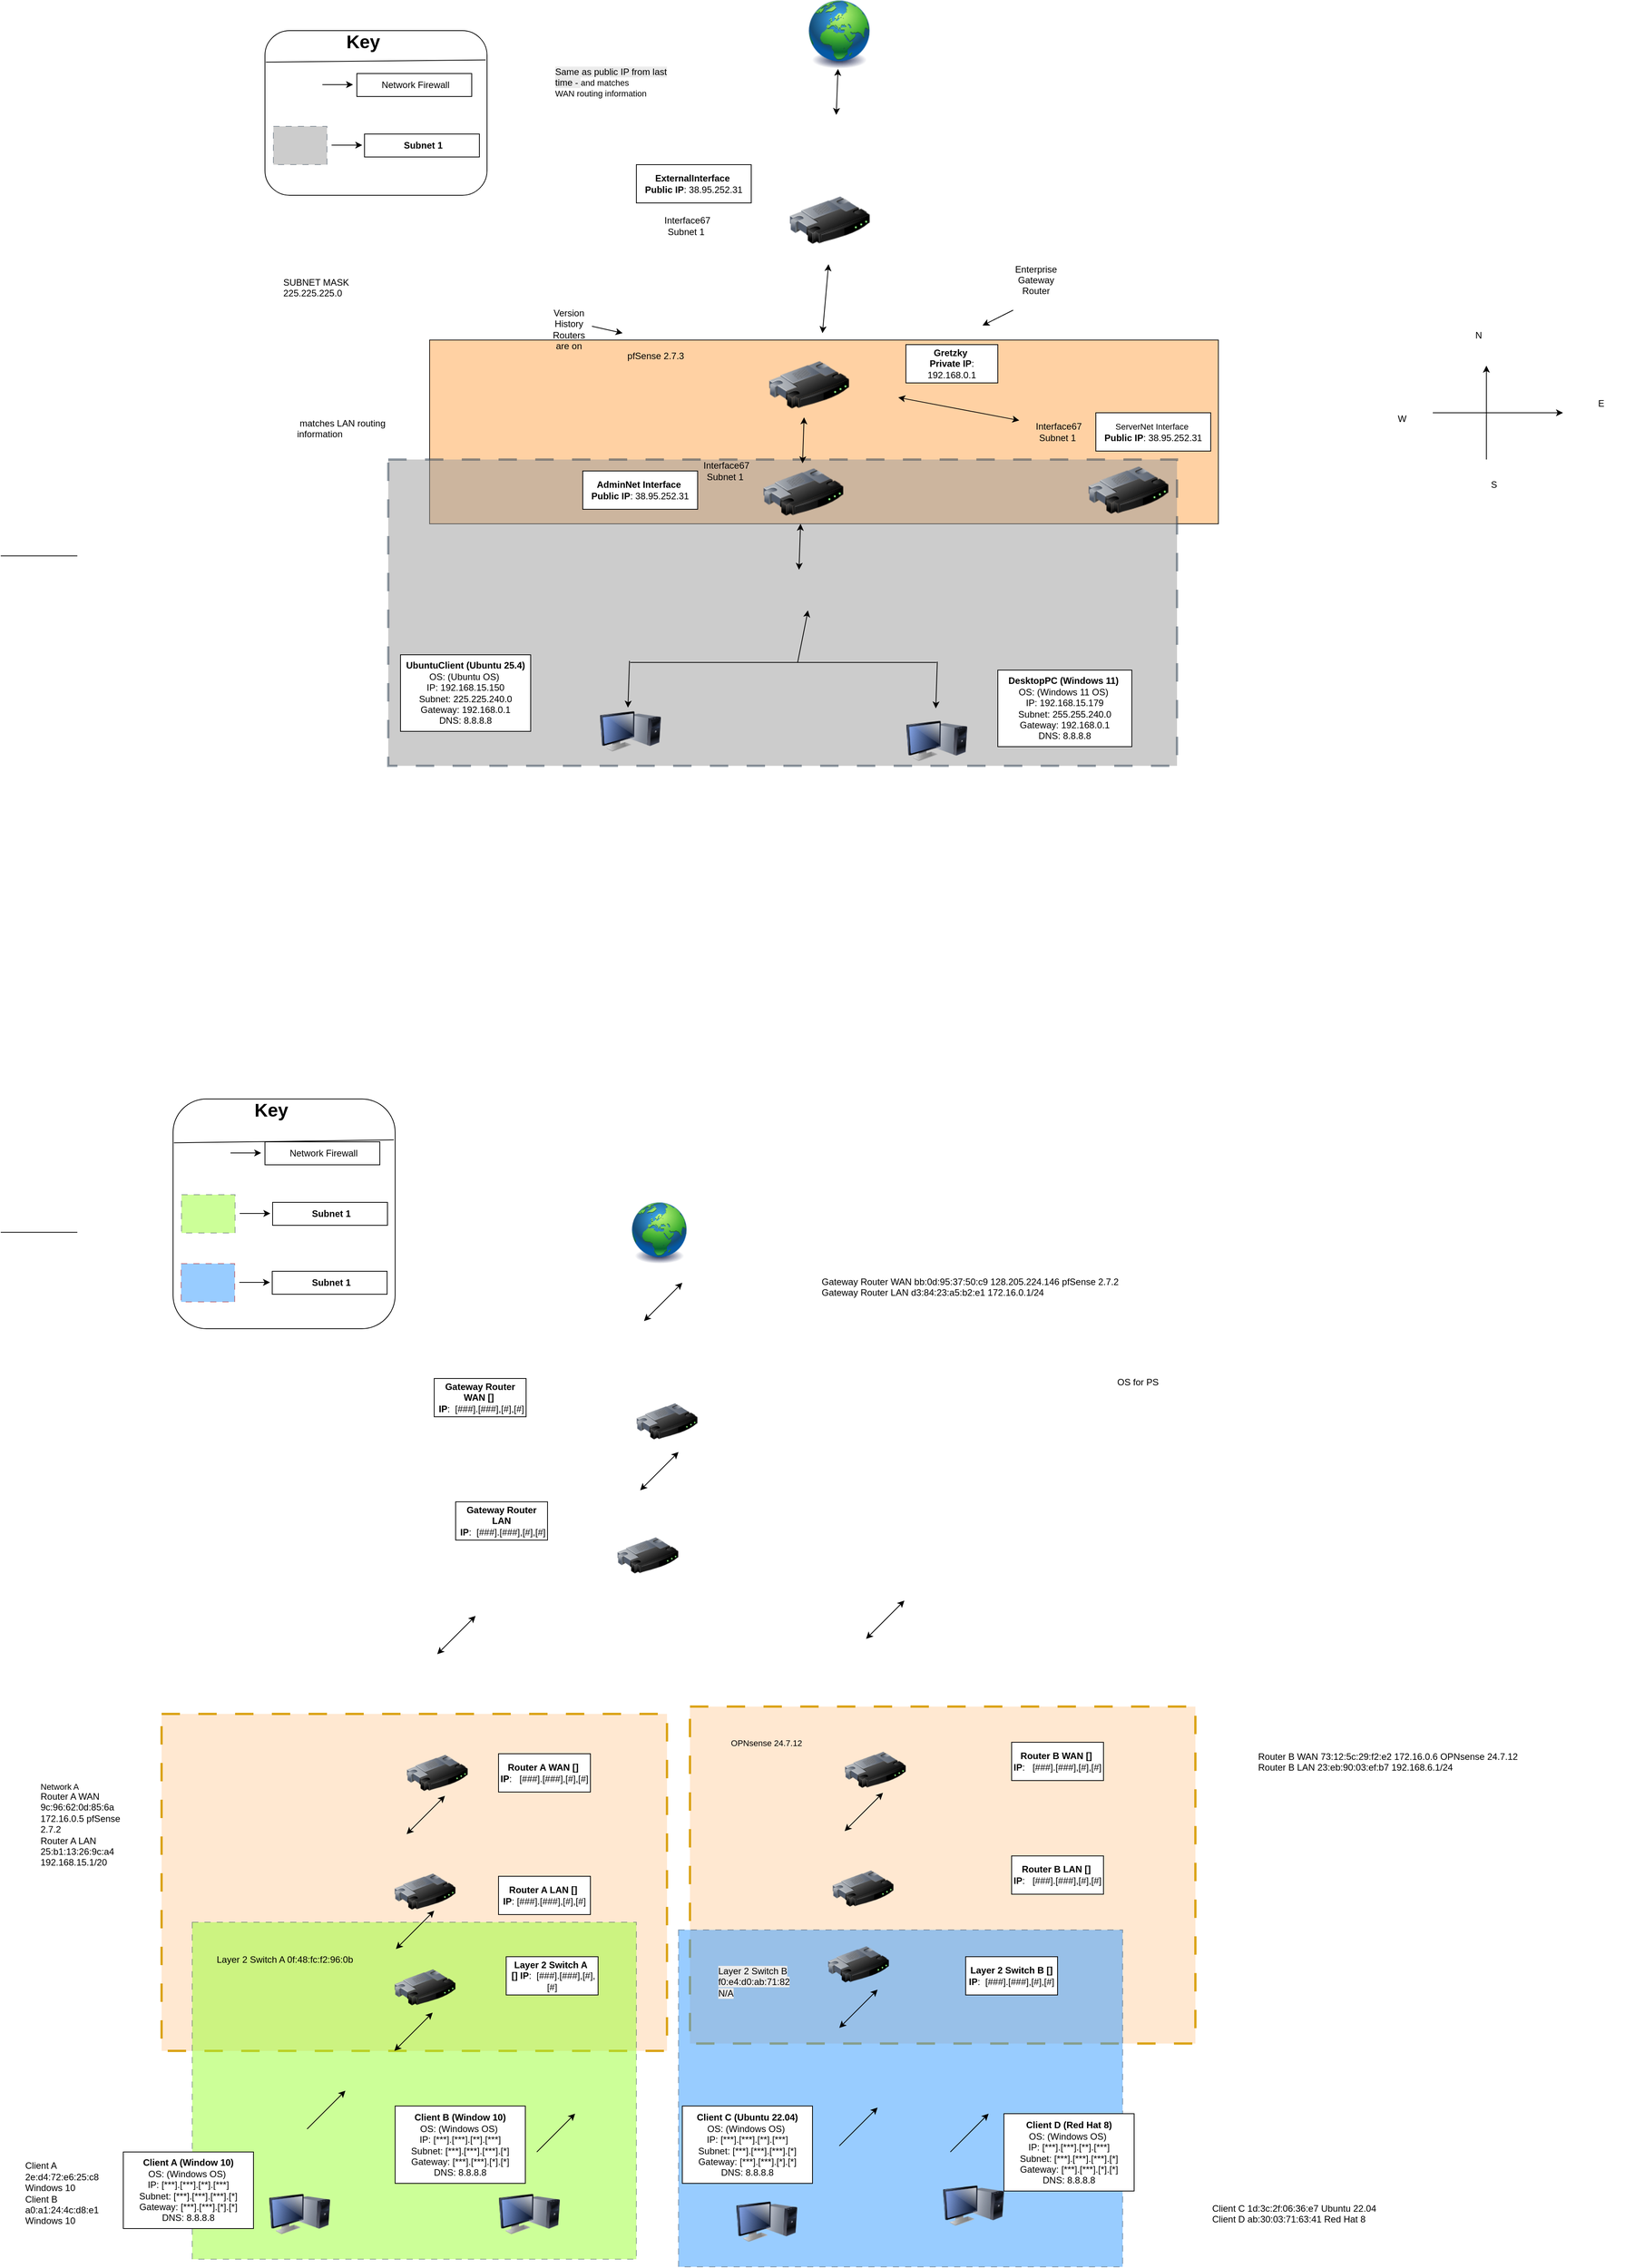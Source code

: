 <mxfile version="28.2.0" pages="2">
  <diagram name="Page-1" id="8R3-ouWrvR0PYowqYxrW">
    <mxGraphModel dx="-4977" dy="2054" grid="1" gridSize="10" guides="1" tooltips="1" connect="1" arrows="1" fold="1" page="1" pageScale="1" pageWidth="850" pageHeight="1100" math="0" shadow="0">
      <root>
        <mxCell id="0" />
        <mxCell id="1" parent="0" />
        <mxCell id="jmSIG3X0HEFknxVYifZG-119" value="" style="rounded=0;whiteSpace=wrap;html=1;fillColor=#ffe6cc;opacity=90;dashed=1;dashPattern=8 8;strokeColor=#d79b00;strokeWidth=3;" parent="1" vertex="1">
          <mxGeometry x="8090" y="1148.4" width="660" height="440" as="geometry" />
        </mxCell>
        <mxCell id="jmSIG3X0HEFknxVYifZG-54" value="OS for PS" style="text;html=1;align=center;verticalAlign=middle;whiteSpace=wrap;rounded=0;" parent="1" vertex="1">
          <mxGeometry x="8620" y="710" width="110" height="30" as="geometry" />
        </mxCell>
        <mxCell id="jmSIG3X0HEFknxVYifZG-86" value="" style="rounded=0;whiteSpace=wrap;html=1;fillColor=#ffe6cc;opacity=90;dashed=1;dashPattern=8 8;strokeColor=#d79b00;strokeWidth=3;" parent="1" vertex="1">
          <mxGeometry x="7400" y="1158" width="660" height="440" as="geometry" />
        </mxCell>
        <mxCell id="jmSIG3X0HEFknxVYifZG-87" value="&lt;p style=&quot;margin: 0px; font-variant-numeric: normal; font-variant-east-asian: normal; font-variant-alternates: normal; font-size-adjust: none; font-kerning: auto; font-optical-sizing: auto; font-feature-settings: normal; font-variation-settings: normal; font-variant-position: normal; font-variant-emoji: normal; font-stretch: normal; font-size: 11px; line-height: normal; font-family: Arial; text-align: start;&quot; class=&quot;p1&quot;&gt;OPNsense 24.7.12&lt;/p&gt;" style="text;html=1;align=center;verticalAlign=middle;whiteSpace=wrap;rounded=0;" parent="1" vertex="1">
          <mxGeometry x="8135" y="1180" width="110" height="30" as="geometry" />
        </mxCell>
        <mxCell id="jmSIG3X0HEFknxVYifZG-88" value="" style="rounded=0;whiteSpace=wrap;html=1;fillColor=#99FF33;opacity=50;dashed=1;dashPattern=8 8;fontColor=#ffffff;strokeColor=#314354;" parent="1" vertex="1">
          <mxGeometry x="7440" y="1430" width="580" height="440" as="geometry" />
        </mxCell>
        <mxCell id="jmSIG3X0HEFknxVYifZG-89" value="" style="image;html=1;image=img/lib/clip_art/networking/Router_128x128.png" parent="1" vertex="1">
          <mxGeometry x="7704" y="1475" width="80" height="80" as="geometry" />
        </mxCell>
        <mxCell id="jmSIG3X0HEFknxVYifZG-90" value="" style="image;html=1;image=img/lib/clip_art/computers/Monitor_Tower_128x128.png" parent="1" vertex="1">
          <mxGeometry x="7540" y="1771" width="80" height="80" as="geometry" />
        </mxCell>
        <mxCell id="jmSIG3X0HEFknxVYifZG-91" value="" style="shape=image;html=1;verticalAlign=top;verticalLabelPosition=bottom;labelBackgroundColor=#ffffff;imageAspect=0;aspect=fixed;image=https://icons.diagrams.net/icon-cache1/Security_Double_Color_Red_and_black_vol_2-2413/fire__wall__firewall__security-520.svg" parent="1" vertex="1">
          <mxGeometry x="7704" y="1598" width="52" height="52" as="geometry" />
        </mxCell>
        <mxCell id="jmSIG3X0HEFknxVYifZG-92" value="" style="endArrow=classic;html=1;rounded=0;" parent="1" edge="1">
          <mxGeometry width="50" height="50" relative="1" as="geometry">
            <mxPoint x="7590" y="1700" as="sourcePoint" />
            <mxPoint x="7640" y="1650" as="targetPoint" />
          </mxGeometry>
        </mxCell>
        <mxCell id="jmSIG3X0HEFknxVYifZG-93" value="" style="endArrow=classic;startArrow=classic;html=1;rounded=0;" parent="1" edge="1">
          <mxGeometry x="0.01" width="50" height="50" relative="1" as="geometry">
            <mxPoint x="7704" y="1598" as="sourcePoint" />
            <mxPoint x="7754" y="1548" as="targetPoint" />
            <mxPoint as="offset" />
          </mxGeometry>
        </mxCell>
        <mxCell id="jmSIG3X0HEFknxVYifZG-94" value="&lt;b&gt;Client A (Window 10)&lt;/b&gt;&lt;div&gt;OS: (&lt;span style=&quot;background-color: transparent; color: light-dark(rgb(0, 0, 0), rgb(255, 255, 255));&quot;&gt;Windows&lt;/span&gt;&lt;span style=&quot;background-color: transparent; color: light-dark(rgb(0, 0, 0), rgb(255, 255, 255));&quot;&gt;&amp;nbsp;OS)&amp;nbsp;&lt;/span&gt;&lt;/div&gt;&lt;div&gt;IP: [***]&lt;span style=&quot;text-align: left; background-color: transparent; color: light-dark(rgb(0, 0, 0), rgb(255, 255, 255));&quot;&gt;.&lt;/span&gt;&lt;span style=&quot;background-color: transparent; color: light-dark(rgb(0, 0, 0), rgb(255, 255, 255));&quot;&gt;[***]&lt;/span&gt;&lt;span style=&quot;background-color: transparent; color: light-dark(rgb(0, 0, 0), rgb(255, 255, 255)); text-align: left;&quot;&gt;.&lt;/span&gt;&lt;span style=&quot;background-color: transparent; color: light-dark(rgb(0, 0, 0), rgb(255, 255, 255));&quot;&gt;[**]&lt;/span&gt;&lt;span style=&quot;background-color: transparent; color: light-dark(rgb(0, 0, 0), rgb(255, 255, 255)); text-align: left;&quot;&gt;.&lt;/span&gt;&lt;span style=&quot;background-color: transparent; color: light-dark(rgb(0, 0, 0), rgb(255, 255, 255));&quot;&gt;[***]&lt;/span&gt;&lt;/div&gt;&lt;div&gt;&lt;font style=&quot;color: rgb(0, 0, 0);&quot;&gt;Subnet&lt;/font&gt;:&amp;nbsp;&lt;span style=&quot;background-color: transparent; color: light-dark(rgb(0, 0, 0), rgb(255, 255, 255));&quot;&gt;[***]&lt;/span&gt;&lt;span style=&quot;background-color: transparent; color: light-dark(rgb(0, 0, 0), rgb(255, 255, 255));&quot;&gt;.&lt;/span&gt;&lt;span style=&quot;background-color: transparent; color: light-dark(rgb(0, 0, 0), rgb(255, 255, 255));&quot;&gt;[***]&lt;/span&gt;&lt;span style=&quot;background-color: transparent; color: light-dark(rgb(0, 0, 0), rgb(255, 255, 255));&quot;&gt;.&lt;/span&gt;&lt;span style=&quot;background-color: transparent; color: light-dark(rgb(0, 0, 0), rgb(255, 255, 255));&quot;&gt;[***]&lt;/span&gt;&lt;span style=&quot;background-color: transparent; color: light-dark(rgb(0, 0, 0), rgb(255, 255, 255));&quot;&gt;.&lt;/span&gt;&lt;span style=&quot;background-color: transparent; color: light-dark(rgb(0, 0, 0), rgb(255, 255, 255));&quot;&gt;[*]&lt;/span&gt;&lt;/div&gt;&lt;div&gt;&lt;font style=&quot;color: rgb(0, 0, 0);&quot;&gt;Gateway&lt;/font&gt;: [***].&lt;span style=&quot;background-color: transparent; color: light-dark(rgb(0, 0, 0), rgb(255, 255, 255));&quot;&gt;[***]&lt;/span&gt;&lt;span style=&quot;background-color: transparent; color: light-dark(rgb(0, 0, 0), rgb(255, 255, 255));&quot;&gt;.&lt;/span&gt;&lt;span style=&quot;background-color: transparent; color: light-dark(rgb(0, 0, 0), rgb(255, 255, 255));&quot;&gt;[*]&lt;/span&gt;&lt;span style=&quot;background-color: transparent; color: light-dark(rgb(0, 0, 0), rgb(255, 255, 255));&quot;&gt;.&lt;/span&gt;&lt;span style=&quot;background-color: transparent; color: light-dark(rgb(0, 0, 0), rgb(255, 255, 255));&quot;&gt;[*]&lt;/span&gt;&lt;/div&gt;&lt;div&gt;&lt;font style=&quot;color: rgb(0, 0, 0);&quot;&gt;DNS&lt;/font&gt;: 8.8.8.8&lt;/div&gt;" style="rounded=0;whiteSpace=wrap;html=1;" parent="1" vertex="1">
          <mxGeometry x="7350" y="1730" width="170" height="100" as="geometry" />
        </mxCell>
        <mxCell id="jmSIG3X0HEFknxVYifZG-95" value="&lt;b&gt;Client B (Window 10)&lt;/b&gt;&lt;div&gt;OS: (&lt;span style=&quot;background-color: transparent; color: light-dark(rgb(0, 0, 0), rgb(255, 255, 255));&quot;&gt;Windows&lt;/span&gt;&lt;span style=&quot;background-color: transparent; color: light-dark(rgb(0, 0, 0), rgb(255, 255, 255));&quot;&gt;&amp;nbsp;OS)&amp;nbsp;&lt;/span&gt;&lt;/div&gt;&lt;div&gt;&lt;div&gt;IP: [***]&lt;span style=&quot;text-align: left; background-color: transparent; color: light-dark(rgb(0, 0, 0), rgb(255, 255, 255));&quot;&gt;.&lt;/span&gt;&lt;span style=&quot;background-color: transparent; color: light-dark(rgb(0, 0, 0), rgb(255, 255, 255));&quot;&gt;[***]&lt;/span&gt;&lt;span style=&quot;background-color: transparent; color: light-dark(rgb(0, 0, 0), rgb(255, 255, 255)); text-align: left;&quot;&gt;.&lt;/span&gt;&lt;span style=&quot;background-color: transparent; color: light-dark(rgb(0, 0, 0), rgb(255, 255, 255));&quot;&gt;[**]&lt;/span&gt;&lt;span style=&quot;background-color: transparent; color: light-dark(rgb(0, 0, 0), rgb(255, 255, 255)); text-align: left;&quot;&gt;.&lt;/span&gt;&lt;span style=&quot;background-color: transparent; color: light-dark(rgb(0, 0, 0), rgb(255, 255, 255));&quot;&gt;[***]&lt;/span&gt;&lt;/div&gt;&lt;div&gt;&lt;font style=&quot;color: rgb(0, 0, 0);&quot;&gt;Subnet&lt;/font&gt;:&amp;nbsp;&lt;span style=&quot;background-color: transparent; color: light-dark(rgb(0, 0, 0), rgb(255, 255, 255));&quot;&gt;[***]&lt;/span&gt;&lt;span style=&quot;background-color: transparent; color: light-dark(rgb(0, 0, 0), rgb(255, 255, 255));&quot;&gt;.&lt;/span&gt;&lt;span style=&quot;background-color: transparent; color: light-dark(rgb(0, 0, 0), rgb(255, 255, 255));&quot;&gt;[***]&lt;/span&gt;&lt;span style=&quot;background-color: transparent; color: light-dark(rgb(0, 0, 0), rgb(255, 255, 255));&quot;&gt;.&lt;/span&gt;&lt;span style=&quot;background-color: transparent; color: light-dark(rgb(0, 0, 0), rgb(255, 255, 255));&quot;&gt;[***]&lt;/span&gt;&lt;span style=&quot;background-color: transparent; color: light-dark(rgb(0, 0, 0), rgb(255, 255, 255));&quot;&gt;.&lt;/span&gt;&lt;span style=&quot;background-color: transparent; color: light-dark(rgb(0, 0, 0), rgb(255, 255, 255));&quot;&gt;[*]&lt;/span&gt;&lt;/div&gt;&lt;div&gt;&lt;font style=&quot;color: rgb(0, 0, 0);&quot;&gt;Gateway&lt;/font&gt;: [***].&lt;span style=&quot;background-color: transparent; color: light-dark(rgb(0, 0, 0), rgb(255, 255, 255));&quot;&gt;[***]&lt;/span&gt;&lt;span style=&quot;background-color: transparent; color: light-dark(rgb(0, 0, 0), rgb(255, 255, 255));&quot;&gt;.&lt;/span&gt;&lt;span style=&quot;background-color: transparent; color: light-dark(rgb(0, 0, 0), rgb(255, 255, 255));&quot;&gt;[*]&lt;/span&gt;&lt;span style=&quot;background-color: transparent; color: light-dark(rgb(0, 0, 0), rgb(255, 255, 255));&quot;&gt;.&lt;/span&gt;&lt;span style=&quot;background-color: transparent; color: light-dark(rgb(0, 0, 0), rgb(255, 255, 255));&quot;&gt;[*]&lt;/span&gt;&lt;/div&gt;&lt;div&gt;&lt;font style=&quot;color: rgb(0, 0, 0);&quot;&gt;DNS&lt;/font&gt;: 8.8.8.8&lt;/div&gt;&lt;/div&gt;" style="rounded=0;whiteSpace=wrap;html=1;" parent="1" vertex="1">
          <mxGeometry x="7705" y="1670" width="170" height="101" as="geometry" />
        </mxCell>
        <mxCell id="jmSIG3X0HEFknxVYifZG-97" value="" style="image;html=1;image=img/lib/clip_art/computers/Monitor_Tower_128x128.png" parent="1" vertex="1">
          <mxGeometry x="7840" y="1771" width="80" height="80" as="geometry" />
        </mxCell>
        <mxCell id="jmSIG3X0HEFknxVYifZG-98" value="" style="endArrow=classic;html=1;rounded=0;" parent="1" edge="1">
          <mxGeometry width="50" height="50" relative="1" as="geometry">
            <mxPoint x="7890" y="1730" as="sourcePoint" />
            <mxPoint x="7940" y="1680" as="targetPoint" />
          </mxGeometry>
        </mxCell>
        <mxCell id="jmSIG3X0HEFknxVYifZG-99" value="Layer 2 Switch A 0f:48:fc:f2:96:0b" style="text;whiteSpace=wrap;html=1;" parent="1" vertex="1">
          <mxGeometry x="7470" y="1465" width="210" height="40" as="geometry" />
        </mxCell>
        <mxCell id="jmSIG3X0HEFknxVYifZG-100" value="&lt;div&gt;&lt;p style=&quot;margin: 0px; font-variant-numeric: normal; font-variant-east-asian: normal; font-variant-alternates: normal; font-size-adjust: none; font-kerning: auto; font-optical-sizing: auto; font-feature-settings: normal; font-variation-settings: normal; font-variant-position: normal; font-variant-emoji: normal; font-stretch: normal; font-size: 11px; line-height: normal; font-family: Arial;&quot; class=&quot;p1&quot;&gt;Network A&lt;/p&gt;&lt;/div&gt;Router A WAN 9c:96:62:0d:85:6a 172.16.0.5 pfSense 2.7.2&lt;br&gt;Router A LAN 25:b1:13:26:9c:a4 192.168.15.1/20" style="text;whiteSpace=wrap;html=1;" parent="1" vertex="1">
          <mxGeometry x="7240" y="1240" width="130" height="50" as="geometry" />
        </mxCell>
        <mxCell id="jmSIG3X0HEFknxVYifZG-101" value="" style="image;html=1;image=img/lib/clip_art/networking/Router_128x128.png" parent="1" vertex="1">
          <mxGeometry x="7704" y="1350" width="80" height="80" as="geometry" />
        </mxCell>
        <mxCell id="jmSIG3X0HEFknxVYifZG-102" value="" style="image;html=1;image=img/lib/clip_art/networking/Router_128x128.png" parent="1" vertex="1">
          <mxGeometry x="7720" y="1195" width="80" height="80" as="geometry" />
        </mxCell>
        <mxCell id="jmSIG3X0HEFknxVYifZG-103" value="" style="endArrow=classic;startArrow=classic;html=1;rounded=0;" parent="1" edge="1">
          <mxGeometry x="0.01" width="50" height="50" relative="1" as="geometry">
            <mxPoint x="7720" y="1315" as="sourcePoint" />
            <mxPoint x="7770" y="1265" as="targetPoint" />
            <mxPoint as="offset" />
          </mxGeometry>
        </mxCell>
        <mxCell id="jmSIG3X0HEFknxVYifZG-104" value="" style="shape=image;html=1;verticalAlign=top;verticalLabelPosition=bottom;labelBackgroundColor=#ffffff;imageAspect=0;aspect=fixed;image=https://icons.diagrams.net/icon-cache1/Security_Double_Color_Red_and_black_vol_2-2413/fire__wall__firewall__security-520.svg" parent="1" vertex="1">
          <mxGeometry x="7730" y="1300" width="52" height="52" as="geometry" />
        </mxCell>
        <mxCell id="jmSIG3X0HEFknxVYifZG-105" value="" style="shape=image;html=1;verticalAlign=top;verticalLabelPosition=bottom;labelBackgroundColor=#ffffff;imageAspect=0;aspect=fixed;image=https://icons.diagrams.net/icon-cache1/Security_Double_Color_Red_and_black_vol_2-2413/fire__wall__firewall__security-520.svg" parent="1" vertex="1">
          <mxGeometry x="7730" y="1094" width="52" height="52" as="geometry" />
        </mxCell>
        <mxCell id="jmSIG3X0HEFknxVYifZG-106" value="" style="endArrow=classic;startArrow=classic;html=1;rounded=0;" parent="1" edge="1">
          <mxGeometry x="0.01" width="50" height="50" relative="1" as="geometry">
            <mxPoint x="8025" y="866" as="sourcePoint" />
            <mxPoint x="8075" y="816" as="targetPoint" />
            <mxPoint as="offset" />
          </mxGeometry>
        </mxCell>
        <mxCell id="jmSIG3X0HEFknxVYifZG-107" value="" style="image;html=1;image=img/lib/clip_art/general/Earth_globe_128x128.png" parent="1" vertex="1">
          <mxGeometry x="8010" y="490" width="80" height="80" as="geometry" />
        </mxCell>
        <mxCell id="jmSIG3X0HEFknxVYifZG-109" value="" style="rounded=0;whiteSpace=wrap;html=1;fillColor=#3399FF;opacity=50;dashed=1;dashPattern=8 8;fontColor=#ffffff;strokeColor=#314354;" parent="1" vertex="1">
          <mxGeometry x="8075" y="1440" width="580" height="440" as="geometry" />
        </mxCell>
        <mxCell id="jmSIG3X0HEFknxVYifZG-113" value="" style="image;html=1;image=img/lib/clip_art/networking/Router_128x128.png" parent="1" vertex="1">
          <mxGeometry x="8270" y="1445" width="80" height="80" as="geometry" />
        </mxCell>
        <mxCell id="jmSIG3X0HEFknxVYifZG-114" value="&lt;b&gt;Client D (Red Hat 8)&lt;/b&gt;&lt;div&gt;OS: (&lt;span style=&quot;background-color: transparent; color: light-dark(rgb(0, 0, 0), rgb(255, 255, 255));&quot;&gt;Windows&lt;/span&gt;&lt;span style=&quot;background-color: transparent; color: light-dark(rgb(0, 0, 0), rgb(255, 255, 255));&quot;&gt;&amp;nbsp;OS)&amp;nbsp;&lt;/span&gt;&lt;/div&gt;&lt;div&gt;&lt;div&gt;IP: [***]&lt;span style=&quot;text-align: left; background-color: transparent; color: light-dark(rgb(0, 0, 0), rgb(255, 255, 255));&quot;&gt;.&lt;/span&gt;&lt;span style=&quot;background-color: transparent; color: light-dark(rgb(0, 0, 0), rgb(255, 255, 255));&quot;&gt;[***]&lt;/span&gt;&lt;span style=&quot;background-color: transparent; color: light-dark(rgb(0, 0, 0), rgb(255, 255, 255)); text-align: left;&quot;&gt;.&lt;/span&gt;&lt;span style=&quot;background-color: transparent; color: light-dark(rgb(0, 0, 0), rgb(255, 255, 255));&quot;&gt;[**]&lt;/span&gt;&lt;span style=&quot;background-color: transparent; color: light-dark(rgb(0, 0, 0), rgb(255, 255, 255)); text-align: left;&quot;&gt;.&lt;/span&gt;&lt;span style=&quot;background-color: transparent; color: light-dark(rgb(0, 0, 0), rgb(255, 255, 255));&quot;&gt;[***]&lt;/span&gt;&lt;/div&gt;&lt;div&gt;&lt;font style=&quot;color: rgb(0, 0, 0);&quot;&gt;Subnet&lt;/font&gt;:&amp;nbsp;&lt;span style=&quot;background-color: transparent; color: light-dark(rgb(0, 0, 0), rgb(255, 255, 255));&quot;&gt;[***]&lt;/span&gt;&lt;span style=&quot;background-color: transparent; color: light-dark(rgb(0, 0, 0), rgb(255, 255, 255));&quot;&gt;.&lt;/span&gt;&lt;span style=&quot;background-color: transparent; color: light-dark(rgb(0, 0, 0), rgb(255, 255, 255));&quot;&gt;[***]&lt;/span&gt;&lt;span style=&quot;background-color: transparent; color: light-dark(rgb(0, 0, 0), rgb(255, 255, 255));&quot;&gt;.&lt;/span&gt;&lt;span style=&quot;background-color: transparent; color: light-dark(rgb(0, 0, 0), rgb(255, 255, 255));&quot;&gt;[***]&lt;/span&gt;&lt;span style=&quot;background-color: transparent; color: light-dark(rgb(0, 0, 0), rgb(255, 255, 255));&quot;&gt;.&lt;/span&gt;&lt;span style=&quot;background-color: transparent; color: light-dark(rgb(0, 0, 0), rgb(255, 255, 255));&quot;&gt;[*]&lt;/span&gt;&lt;/div&gt;&lt;div&gt;&lt;font style=&quot;color: rgb(0, 0, 0);&quot;&gt;Gateway&lt;/font&gt;: [***].&lt;span style=&quot;background-color: transparent; color: light-dark(rgb(0, 0, 0), rgb(255, 255, 255));&quot;&gt;[***]&lt;/span&gt;&lt;span style=&quot;background-color: transparent; color: light-dark(rgb(0, 0, 0), rgb(255, 255, 255));&quot;&gt;.&lt;/span&gt;&lt;span style=&quot;background-color: transparent; color: light-dark(rgb(0, 0, 0), rgb(255, 255, 255));&quot;&gt;[*]&lt;/span&gt;&lt;span style=&quot;background-color: transparent; color: light-dark(rgb(0, 0, 0), rgb(255, 255, 255));&quot;&gt;.&lt;/span&gt;&lt;span style=&quot;background-color: transparent; color: light-dark(rgb(0, 0, 0), rgb(255, 255, 255));&quot;&gt;[*]&lt;/span&gt;&lt;/div&gt;&lt;div&gt;&lt;font style=&quot;color: rgb(0, 0, 0);&quot;&gt;DNS&lt;/font&gt;: 8.8.8.8&lt;/div&gt;&lt;/div&gt;" style="rounded=0;whiteSpace=wrap;html=1;" parent="1" vertex="1">
          <mxGeometry x="8500" y="1680" width="170" height="101" as="geometry" />
        </mxCell>
        <mxCell id="jmSIG3X0HEFknxVYifZG-115" value="&lt;b&gt;Client C (Ubuntu 22.04)&lt;/b&gt;&lt;div&gt;OS: (&lt;span style=&quot;background-color: transparent; color: light-dark(rgb(0, 0, 0), rgb(255, 255, 255));&quot;&gt;Windows&lt;/span&gt;&lt;span style=&quot;background-color: transparent; color: light-dark(rgb(0, 0, 0), rgb(255, 255, 255));&quot;&gt;&amp;nbsp;OS)&amp;nbsp;&lt;/span&gt;&lt;/div&gt;&lt;div&gt;&lt;div&gt;IP: [***]&lt;span style=&quot;text-align: left; background-color: transparent; color: light-dark(rgb(0, 0, 0), rgb(255, 255, 255));&quot;&gt;.&lt;/span&gt;&lt;span style=&quot;background-color: transparent; color: light-dark(rgb(0, 0, 0), rgb(255, 255, 255));&quot;&gt;[***]&lt;/span&gt;&lt;span style=&quot;background-color: transparent; color: light-dark(rgb(0, 0, 0), rgb(255, 255, 255)); text-align: left;&quot;&gt;.&lt;/span&gt;&lt;span style=&quot;background-color: transparent; color: light-dark(rgb(0, 0, 0), rgb(255, 255, 255));&quot;&gt;[**]&lt;/span&gt;&lt;span style=&quot;background-color: transparent; color: light-dark(rgb(0, 0, 0), rgb(255, 255, 255)); text-align: left;&quot;&gt;.&lt;/span&gt;&lt;span style=&quot;background-color: transparent; color: light-dark(rgb(0, 0, 0), rgb(255, 255, 255));&quot;&gt;[***]&lt;/span&gt;&lt;/div&gt;&lt;div&gt;&lt;font style=&quot;color: rgb(0, 0, 0);&quot;&gt;Subnet&lt;/font&gt;:&amp;nbsp;&lt;span style=&quot;background-color: transparent; color: light-dark(rgb(0, 0, 0), rgb(255, 255, 255));&quot;&gt;[***]&lt;/span&gt;&lt;span style=&quot;background-color: transparent; color: light-dark(rgb(0, 0, 0), rgb(255, 255, 255));&quot;&gt;.&lt;/span&gt;&lt;span style=&quot;background-color: transparent; color: light-dark(rgb(0, 0, 0), rgb(255, 255, 255));&quot;&gt;[***]&lt;/span&gt;&lt;span style=&quot;background-color: transparent; color: light-dark(rgb(0, 0, 0), rgb(255, 255, 255));&quot;&gt;.&lt;/span&gt;&lt;span style=&quot;background-color: transparent; color: light-dark(rgb(0, 0, 0), rgb(255, 255, 255));&quot;&gt;[***]&lt;/span&gt;&lt;span style=&quot;background-color: transparent; color: light-dark(rgb(0, 0, 0), rgb(255, 255, 255));&quot;&gt;.&lt;/span&gt;&lt;span style=&quot;background-color: transparent; color: light-dark(rgb(0, 0, 0), rgb(255, 255, 255));&quot;&gt;[*]&lt;/span&gt;&lt;/div&gt;&lt;div&gt;&lt;font style=&quot;color: rgb(0, 0, 0);&quot;&gt;Gateway&lt;/font&gt;: [***].&lt;span style=&quot;background-color: transparent; color: light-dark(rgb(0, 0, 0), rgb(255, 255, 255));&quot;&gt;[***]&lt;/span&gt;&lt;span style=&quot;background-color: transparent; color: light-dark(rgb(0, 0, 0), rgb(255, 255, 255));&quot;&gt;.&lt;/span&gt;&lt;span style=&quot;background-color: transparent; color: light-dark(rgb(0, 0, 0), rgb(255, 255, 255));&quot;&gt;[*]&lt;/span&gt;&lt;span style=&quot;background-color: transparent; color: light-dark(rgb(0, 0, 0), rgb(255, 255, 255));&quot;&gt;.&lt;/span&gt;&lt;span style=&quot;background-color: transparent; color: light-dark(rgb(0, 0, 0), rgb(255, 255, 255));&quot;&gt;[*]&lt;/span&gt;&lt;/div&gt;&lt;div&gt;&lt;font style=&quot;color: rgb(0, 0, 0);&quot;&gt;DNS&lt;/font&gt;: 8.8.8.8&lt;/div&gt;&lt;/div&gt;" style="rounded=0;whiteSpace=wrap;html=1;" parent="1" vertex="1">
          <mxGeometry x="8080" y="1670" width="170" height="101" as="geometry" />
        </mxCell>
        <mxCell id="jmSIG3X0HEFknxVYifZG-116" value="" style="image;html=1;image=img/lib/clip_art/computers/Monitor_Tower_128x128.png" parent="1" vertex="1">
          <mxGeometry x="8150" y="1781" width="80" height="80" as="geometry" />
        </mxCell>
        <mxCell id="jmSIG3X0HEFknxVYifZG-117" value="" style="image;html=1;image=img/lib/clip_art/computers/Monitor_Tower_128x128.png" parent="1" vertex="1">
          <mxGeometry x="8420" y="1760" width="80" height="80" as="geometry" />
        </mxCell>
        <mxCell id="jmSIG3X0HEFknxVYifZG-118" value="Client C 1d:3c:2f:06:36:e7 Ubuntu 22.04&#xa;Client D ab:30:03:71:63:41 Red Hat 8" style="text;whiteSpace=wrap;html=1;" parent="1" vertex="1">
          <mxGeometry x="8770" y="1790" width="250" height="50" as="geometry" />
        </mxCell>
        <mxCell id="jmSIG3X0HEFknxVYifZG-120" value="&#xa;Client A 2e:d4:72:e6:25:c8 Windows 10&#xa;Client B a0:a1:24:4c:d8:e1 Windows 10&#xa;&#xa;&#xa;" style="text;whiteSpace=wrap;html=1;" parent="1" vertex="1">
          <mxGeometry x="7220" y="1720" width="110" height="40" as="geometry" />
        </mxCell>
        <mxCell id="jmSIG3X0HEFknxVYifZG-121" value="" style="shape=image;html=1;verticalAlign=top;verticalLabelPosition=bottom;labelBackgroundColor=#ffffff;imageAspect=0;aspect=fixed;image=https://icons.diagrams.net/icon-cache1/Security_Double_Color_Red_and_black_vol_2-2413/fire__wall__firewall__security-520.svg" parent="1" vertex="1">
          <mxGeometry x="8298" y="1580" width="52" height="52" as="geometry" />
        </mxCell>
        <mxCell id="jmSIG3X0HEFknxVYifZG-122" value="" style="endArrow=classic;startArrow=classic;html=1;rounded=0;" parent="1" edge="1">
          <mxGeometry x="0.01" width="50" height="50" relative="1" as="geometry">
            <mxPoint x="8285" y="1568" as="sourcePoint" />
            <mxPoint x="8335" y="1518" as="targetPoint" />
            <mxPoint as="offset" />
          </mxGeometry>
        </mxCell>
        <mxCell id="jmSIG3X0HEFknxVYifZG-123" value="" style="endArrow=classic;html=1;rounded=0;" parent="1" edge="1">
          <mxGeometry width="50" height="50" relative="1" as="geometry">
            <mxPoint x="8285" y="1722" as="sourcePoint" />
            <mxPoint x="8335" y="1672" as="targetPoint" />
          </mxGeometry>
        </mxCell>
        <mxCell id="jmSIG3X0HEFknxVYifZG-124" value="" style="endArrow=classic;html=1;rounded=0;" parent="1" edge="1">
          <mxGeometry width="50" height="50" relative="1" as="geometry">
            <mxPoint x="8430" y="1730" as="sourcePoint" />
            <mxPoint x="8480" y="1680" as="targetPoint" />
          </mxGeometry>
        </mxCell>
        <mxCell id="jmSIG3X0HEFknxVYifZG-130" value="" style="image;html=1;image=img/lib/clip_art/networking/Router_128x128.png" parent="1" vertex="1">
          <mxGeometry x="8276" y="1346" width="80" height="80" as="geometry" />
        </mxCell>
        <mxCell id="jmSIG3X0HEFknxVYifZG-131" value="" style="image;html=1;image=img/lib/clip_art/networking/Router_128x128.png" parent="1" vertex="1">
          <mxGeometry x="8292" y="1191" width="80" height="80" as="geometry" />
        </mxCell>
        <mxCell id="jmSIG3X0HEFknxVYifZG-132" value="" style="endArrow=classic;startArrow=classic;html=1;rounded=0;" parent="1" edge="1">
          <mxGeometry x="0.01" width="50" height="50" relative="1" as="geometry">
            <mxPoint x="8292" y="1311" as="sourcePoint" />
            <mxPoint x="8342" y="1261" as="targetPoint" />
            <mxPoint as="offset" />
          </mxGeometry>
        </mxCell>
        <mxCell id="jmSIG3X0HEFknxVYifZG-133" value="" style="shape=image;html=1;verticalAlign=top;verticalLabelPosition=bottom;labelBackgroundColor=#ffffff;imageAspect=0;aspect=fixed;image=https://icons.diagrams.net/icon-cache1/Security_Double_Color_Red_and_black_vol_2-2413/fire__wall__firewall__security-520.svg" parent="1" vertex="1">
          <mxGeometry x="8302" y="1296" width="52" height="52" as="geometry" />
        </mxCell>
        <mxCell id="jmSIG3X0HEFknxVYifZG-134" value="" style="shape=image;html=1;verticalAlign=top;verticalLabelPosition=bottom;labelBackgroundColor=#ffffff;imageAspect=0;aspect=fixed;image=https://icons.diagrams.net/icon-cache1/Security_Double_Color_Red_and_black_vol_2-2413/fire__wall__firewall__security-520.svg" parent="1" vertex="1">
          <mxGeometry x="8302" y="1090" width="52" height="52" as="geometry" />
        </mxCell>
        <mxCell id="jmSIG3X0HEFknxVYifZG-135" value="Router B WAN 73:12:5c:29:f2:e2 172.16.0.6 OPNsense 24.7.12&lt;br&gt;Router B LAN 23:eb:90:03:ef:b7 192.168.6.1/24&lt;div&gt;&lt;br/&gt;&lt;/div&gt;" style="text;whiteSpace=wrap;html=1;" parent="1" vertex="1">
          <mxGeometry x="8830" y="1200" width="370" height="70" as="geometry" />
        </mxCell>
        <mxCell id="jmSIG3X0HEFknxVYifZG-136" value="" style="endArrow=classic;startArrow=classic;html=1;rounded=0;" parent="1" edge="1">
          <mxGeometry x="0.01" width="50" height="50" relative="1" as="geometry">
            <mxPoint x="8320" y="1060" as="sourcePoint" />
            <mxPoint x="8370" y="1010" as="targetPoint" />
            <mxPoint as="offset" />
          </mxGeometry>
        </mxCell>
        <mxCell id="jmSIG3X0HEFknxVYifZG-149" value="" style="rounded=1;whiteSpace=wrap;html=1;" parent="1" vertex="1">
          <mxGeometry x="7415" y="355" width="290" height="300" as="geometry" />
        </mxCell>
        <mxCell id="jmSIG3X0HEFknxVYifZG-150" value="&lt;font style=&quot;font-size: 24px;&quot;&gt;&lt;b&gt;Key&lt;/b&gt;&lt;/font&gt;&amp;nbsp;" style="text;html=1;align=center;verticalAlign=middle;whiteSpace=wrap;rounded=0;" parent="1" vertex="1">
          <mxGeometry x="7515" y="355" width="60" height="30" as="geometry" />
        </mxCell>
        <mxCell id="jmSIG3X0HEFknxVYifZG-151" value="" style="endArrow=none;html=1;rounded=0;exitX=0.004;exitY=0.191;exitDx=0;exitDy=0;exitPerimeter=0;entryX=0.994;entryY=0.178;entryDx=0;entryDy=0;entryPerimeter=0;" parent="1" source="jmSIG3X0HEFknxVYifZG-149" target="jmSIG3X0HEFknxVYifZG-149" edge="1">
          <mxGeometry width="50" height="50" relative="1" as="geometry">
            <mxPoint x="7835" y="590" as="sourcePoint" />
            <mxPoint x="7885" y="540" as="targetPoint" />
          </mxGeometry>
        </mxCell>
        <mxCell id="jmSIG3X0HEFknxVYifZG-152" value="" style="shape=image;html=1;verticalAlign=top;verticalLabelPosition=bottom;labelBackgroundColor=#ffffff;imageAspect=0;aspect=fixed;image=https://icons.diagrams.net/icon-cache1/Security_Double_Color_Red_and_black_vol_2-2413/fire__wall__firewall__security-520.svg" parent="1" vertex="1">
          <mxGeometry x="7435" y="400" width="52" height="52" as="geometry" />
        </mxCell>
        <mxCell id="jmSIG3X0HEFknxVYifZG-153" value="" style="rounded=0;whiteSpace=wrap;html=1;shadow=0;dashed=1;dashPattern=8 8;fillColor=#99FF33;fontColor=#ffffff;strokeColor=#314354;opacity=50;" parent="1" vertex="1">
          <mxGeometry x="7426" y="480" width="70" height="50" as="geometry" />
        </mxCell>
        <mxCell id="jmSIG3X0HEFknxVYifZG-154" value="&amp;nbsp;Network Firewall" style="text;html=1;align=center;verticalAlign=middle;whiteSpace=wrap;rounded=0;strokeColor=default;" parent="1" vertex="1">
          <mxGeometry x="7535" y="411" width="150" height="30" as="geometry" />
        </mxCell>
        <mxCell id="jmSIG3X0HEFknxVYifZG-155" value="&lt;b&gt;&amp;nbsp;Subnet 1&lt;/b&gt;" style="text;html=1;align=center;verticalAlign=middle;whiteSpace=wrap;rounded=0;strokeColor=default;strokeWidth=1;" parent="1" vertex="1">
          <mxGeometry x="7545" y="490" width="150" height="30" as="geometry" />
        </mxCell>
        <mxCell id="jmSIG3X0HEFknxVYifZG-156" value="" style="endArrow=classic;html=1;rounded=0;" parent="1" edge="1">
          <mxGeometry width="50" height="50" relative="1" as="geometry">
            <mxPoint x="7502" y="504.55" as="sourcePoint" />
            <mxPoint x="7542" y="504.55" as="targetPoint" />
          </mxGeometry>
        </mxCell>
        <mxCell id="jmSIG3X0HEFknxVYifZG-157" value="" style="endArrow=classic;html=1;rounded=0;" parent="1" edge="1">
          <mxGeometry width="50" height="50" relative="1" as="geometry">
            <mxPoint x="7490" y="425.55" as="sourcePoint" />
            <mxPoint x="7530" y="425.55" as="targetPoint" />
          </mxGeometry>
        </mxCell>
        <mxCell id="jmSIG3X0HEFknxVYifZG-158" value="" style="rounded=0;whiteSpace=wrap;html=1;shadow=0;dashed=1;dashPattern=8 8;fillColor=#3399FF;fontColor=#ffffff;strokeColor=#B20000;opacity=50;" parent="1" vertex="1">
          <mxGeometry x="7425.5" y="570" width="70" height="50" as="geometry" />
        </mxCell>
        <mxCell id="jmSIG3X0HEFknxVYifZG-159" value="&lt;b&gt;&amp;nbsp;Subnet 1&lt;/b&gt;" style="text;html=1;align=center;verticalAlign=middle;whiteSpace=wrap;rounded=0;strokeColor=default;strokeWidth=1;" parent="1" vertex="1">
          <mxGeometry x="7544.5" y="580" width="150" height="30" as="geometry" />
        </mxCell>
        <mxCell id="jmSIG3X0HEFknxVYifZG-160" value="" style="endArrow=classic;html=1;rounded=0;" parent="1" edge="1">
          <mxGeometry width="50" height="50" relative="1" as="geometry">
            <mxPoint x="7501.5" y="594.55" as="sourcePoint" />
            <mxPoint x="7541.5" y="594.55" as="targetPoint" />
          </mxGeometry>
        </mxCell>
        <mxCell id="jmSIG3X0HEFknxVYifZG-162" value="" style="shape=link;html=1;rounded=0;width=883.333;" parent="1" edge="1">
          <mxGeometry width="100" relative="1" as="geometry">
            <mxPoint x="7190" y="87.5" as="sourcePoint" />
            <mxPoint x="7290" y="87.5" as="targetPoint" />
          </mxGeometry>
        </mxCell>
        <mxCell id="jmSIG3X0HEFknxVYifZG-164" value="&lt;b&gt;&lt;span style=&quot;text-align: left;&quot;&gt;Layer 2 Switch A&lt;/span&gt;&amp;nbsp;&lt;br&gt;&lt;/b&gt;&lt;div&gt;&lt;font style=&quot;background-color: transparent;&quot;&gt;&lt;span style=&quot;color: rgba(0, 0, 0, 0); font-family: monospace; font-size: 0px; text-align: start; text-wrap-mode: nowrap; background-color: transparent;&quot;&gt;[%3CmxGraphModel%3E%3Croot%3E%3CmxCell%20id%3D%220%22%2F%3E%3CmxCell%20id%3D%221%22%20parent%3D%220%22%2F%3E%3CmxCell%20id%3D%222%22%20value%3D%22%22%20style%3D%22endArrow%3Dclassic%3BstartArrow%3Dclassic%3Bhtml%3D1%3Brounded%3D0%3B%22%20edge%3D%221%22%20parent%3D%221%22%3E%3CmxGeometry%20x%3D%220.01%22%20width%3D%2250%22%20height%3D%2250%22%20relative%3D%221%22%20as%3D%22geometry%22%3E%3CmxPoint%20x%3D%227760%22%20y%3D%221080%22%20as%3D%22sourcePoint%22%2F%3E%3CmxPoint%20x%3D%227810%22%20y%3D%221030%22%20as%3D%22targetPoint%22%2F%3E%3CmxPoint%20as%3D%22offset%22%2F%3E%3C%2FmxGeometry%3E%3C%2FmxCell%3E%3C%2Froot%3E%3C%2FmxGraphModel%[][]&lt;/span&gt;&lt;b style=&quot;&quot;&gt;&lt;font style=&quot;color: rgb(0, 0, 0);&quot;&gt;&amp;nbsp;[]&amp;nbsp;&lt;/font&gt;&lt;/b&gt;&lt;/font&gt;&lt;font style=&quot;background-color: transparent; color: light-dark(rgb(0, 0, 0), rgb(255, 255, 255));&quot;&gt;&lt;span style=&quot;color: rgba(0, 0, 0, 0); font-family: monospace; font-size: 0px; text-align: start; text-wrap-mode: nowrap; background-color: transparent;&quot;&gt;%3CmxGraphModel%3E%3Croot%3E%3CmxCell%20id%3D%220%22%2F%3E%3CmxCell%20id%3D%221%22%20parent%3D%220%22%2F%3E%3CmxCell%20id%3D%222%22%20value%3D%22%22%20style%3D%22endArrow%3Dclassic%3BstartArrow%3Dclassic%3Bhtml%3D1%3Brounded%3D0%3B%22%20edge%3D%221%22%20parent%3D%221%22%3E%3CmxGeometry%20x%3D%220.01%22%20width%3D%2250%22%20height%3D%2250%22%20relative%3D%221%22%20as%3D%22geometry%22%3E%3CmxPoint%20x%3D%227760%22%20y%3D%221080%22%20as%3D%22sourcePoint%22%2F%3E%3CmxPoint%20x%3D%227810%22%20y%3D%221030%22%20as%3D%22targetPoint%22%2F%3E%3CmxPoint%20as%3D%22offset%22%2F%3E%3C%2FmxGeometry%3E%3C%2FmxCell%3E%3C%2Froot%3E%3C%2FmxGraphModel%&lt;/span&gt;&lt;b&gt;&lt;font style=&quot;color: rgb(0, 0, 0);&quot;&gt;IP&lt;/font&gt;&lt;/b&gt;&lt;/font&gt;&lt;span style=&quot;background-color: transparent; color: light-dark(rgb(0, 0, 0), rgb(255, 255, 255));&quot;&gt;:&lt;/span&gt;&lt;span style=&quot;background-color: transparent; color: light-dark(rgb(0, 0, 0), rgb(255, 255, 255));&quot;&gt;&amp;nbsp;&lt;/span&gt;&lt;font style=&quot;background-color: transparent; color: light-dark(rgb(0, 0, 0), rgb(255, 255, 255));&quot;&gt;&lt;span style=&quot;color: rgba(0, 0, 0, 0); font-family: monospace; font-size: 0px; text-align: start; text-wrap-mode: nowrap; background-color: transparent;&quot;&gt;%3CmxGraphModel%3E%3Croot%3E%3CmxCell%20id%3D%220%22%2F%3E%3CmxCell%20id%3D%221%22%20parent%3D%220%22%2F%3E%3CmxCell%20id%3D%222%22%20value%3D%22%22%20style%3D%22endArrow%3Dclassic%3BstartArrow%3Dclassic%3Bhtml%3D1%3Brounded%3D0%3B%22%20edge%3D%221%22%20parent%3D%221%22%3E%3CmxGeometry%20x%3D%220.01%22%20width%3D%2250%22%20height%3D%2250%22%20relative%3D%221%22%20as%3D%22geometry%22%3E%3CmxPoint%20x%3D%227760%22%20y%3D%221080%22%20as%3D%22sourcePoint%22%2F%3E%3CmxPoint%20x%3D%227810%22%20y%3D%221030%22%20as%3D%22targetPoint%22%2F%3E%3CmxPoint%20as%3D%22offset%22%2F%3E%3C%2FmxGeometry%3E%3C%2FmxCell%3E%3C%2Froot%3E%3C%2FmxGraphModel%[]&lt;/span&gt;&lt;/font&gt;&lt;span style=&quot;background-color: transparent; color: light-dark(rgb(0, 0, 0), rgb(255, 255, 255));&quot;&gt;&amp;nbsp;[###].[###],[#],[#]&lt;/span&gt;&lt;/div&gt;" style="rounded=0;whiteSpace=wrap;html=1;" parent="1" vertex="1">
          <mxGeometry x="7850" y="1475" width="120" height="50" as="geometry" />
        </mxCell>
        <mxCell id="YeXkgbG_geoZ1zjIWWEg-1" value="" style="image;html=1;image=img/lib/clip_art/networking/Router_128x128.png" vertex="1" parent="1">
          <mxGeometry x="7995" y="911" width="80" height="80" as="geometry" />
        </mxCell>
        <mxCell id="YeXkgbG_geoZ1zjIWWEg-2" value="" style="image;html=1;image=img/lib/clip_art/networking/Router_128x128.png" vertex="1" parent="1">
          <mxGeometry x="8020" y="736" width="80" height="80" as="geometry" />
        </mxCell>
        <mxCell id="YeXkgbG_geoZ1zjIWWEg-4" value="" style="shape=image;html=1;verticalAlign=top;verticalLabelPosition=bottom;labelBackgroundColor=#ffffff;imageAspect=0;aspect=fixed;image=https://icons.diagrams.net/icon-cache1/Security_Double_Color_Red_and_black_vol_2-2413/fire__wall__firewall__security-520.svg" vertex="1" parent="1">
          <mxGeometry x="8020" y="859" width="52" height="52" as="geometry" />
        </mxCell>
        <mxCell id="YeXkgbG_geoZ1zjIWWEg-5" value="" style="endArrow=classic;startArrow=classic;html=1;rounded=0;" edge="1" parent="1">
          <mxGeometry x="0.01" width="50" height="50" relative="1" as="geometry">
            <mxPoint x="7760" y="1080" as="sourcePoint" />
            <mxPoint x="7810" y="1030" as="targetPoint" />
            <mxPoint as="offset" />
          </mxGeometry>
        </mxCell>
        <mxCell id="YeXkgbG_geoZ1zjIWWEg-7" value="&lt;b&gt;Gateway Router LAN&lt;br&gt;&lt;/b&gt;&lt;div&gt;&lt;font style=&quot;background-color: transparent;&quot;&gt;&lt;span style=&quot;color: rgba(0, 0, 0, 0); font-family: monospace; font-size: 0px; text-align: start; text-wrap-mode: nowrap; background-color: transparent;&quot;&gt;%3CmxGraphModel%3E%3Croot%3E%3CmxCell%20id%3D%220%22%2F%3E%3CmxCell%20id%3D%221%22%20parent%3D%220%22%2F%3E%3CmxCell%20id%3D%222%22%20value%3D%22%22%20style%3D%22endArrow%3Dclassic%3BstartArrow%3Dclassic%3Bhtml%3D1%3Brounded%3D0%3B%22%20edge%3D%221%22%20parent%3D%221%22%3E%3CmxGeometry%20x%3D%220.01%22%20width%3D%2250%22%20height%3D%2250%22%20relative%3D%221%22%20as%3D%22geometry%22%3E%3CmxPoint%20x%3D%227760%22%20y%3D%221080%22%20as%3D%22sourcePoint%22%2F%3E%3CmxPoint%20x%3D%227810%22%20y%3D%221030%22%20as%3D%22targetPoint%22%2F%3E%3CmxPoint%20as%3D%22offset%22%2F%3E%3C%2FmxGeometry%3E%3C%2FmxCell%3E%3C%2Froot%3E%3C%2FmxGraphModel%[]&lt;/span&gt;&lt;b style=&quot;&quot;&gt;&lt;font style=&quot;color: rgb(0, 0, 0);&quot;&gt;&amp;nbsp;IP&lt;/font&gt;&lt;/b&gt;&lt;/font&gt;&lt;span style=&quot;background-color: transparent;&quot;&gt;&lt;font style=&quot;color: rgb(0, 0, 0);&quot;&gt;:&lt;/font&gt;&lt;/span&gt;&lt;span style=&quot;background-color: transparent; color: light-dark(rgb(0, 0, 0), rgb(255, 255, 255));&quot;&gt;&amp;nbsp;&lt;/span&gt;&lt;span style=&quot;background-color: transparent; color: light-dark(rgb(0, 0, 0), rgb(255, 255, 255));&quot;&gt;&amp;nbsp;[###].[###],[#],[#]&lt;/span&gt;&lt;/div&gt;" style="rounded=0;whiteSpace=wrap;html=1;" vertex="1" parent="1">
          <mxGeometry x="7784" y="881" width="120" height="50" as="geometry" />
        </mxCell>
        <mxCell id="YeXkgbG_geoZ1zjIWWEg-8" value="&lt;b&gt;Gateway Router WAN []&amp;nbsp;&lt;br&gt;&lt;/b&gt;&lt;div&gt;&lt;font style=&quot;background-color: transparent;&quot;&gt;&lt;span style=&quot;color: rgba(0, 0, 0, 0); font-family: monospace; font-size: 0px; text-align: start; text-wrap-mode: nowrap; background-color: transparent;&quot;&gt;%3CmxGraphModel%3E%3Croot%3E%3CmxCell%20id%3D%220%22%2F%3E%3CmxCell%20id%3D%221%22%20parent%3D%220%22%2F%3E%3CmxCell%20id%3D%222%22%20value%3D%22%22%20style%3D%22endArrow%3Dclassic%3BstartArrow%3Dclassic%3Bhtml%3D1%3Brounded%3D0%3B%22%20edge%3D%221%22%20parent%3D%221%22%3E%3CmxGeometry%20x%3D%220.01%22%20width%3D%2250%22%20height%3D%2250%22%20relative%3D%221%22%20as%3D%22geometry%22%3E%3CmxPoint%20x%3D%227760%22%20y%3D%221080%22%20as%3D%22sourcePoint%22%2F%3E%3CmxPoint%20x%3D%227810%22%20y%3D%221030%22%20as%3D%22targetPoint%22%2F%3E%3CmxPoint%20as%3D%22offset%22%2F%3E%3C%2FmxGeometry%3E%3C%2FmxCell%3E%3C%2Froot%3E%3C%2FmxGraphModel%[]&lt;/span&gt;&lt;b style=&quot;&quot;&gt;&lt;font style=&quot;color: rgb(0, 0, 0);&quot;&gt;&amp;nbsp;IP&lt;/font&gt;&lt;/b&gt;&lt;/font&gt;&lt;span style=&quot;background-color: transparent;&quot;&gt;&lt;font style=&quot;color: rgb(0, 0, 0);&quot;&gt;:&lt;/font&gt;&lt;/span&gt;&lt;span style=&quot;background-color: transparent; color: light-dark(rgb(0, 0, 0), rgb(255, 255, 255));&quot;&gt;&amp;nbsp;&lt;/span&gt;&lt;span style=&quot;background-color: transparent; color: light-dark(rgb(0, 0, 0), rgb(255, 255, 255));&quot;&gt;&amp;nbsp;[###].[###],[#],[#]&lt;/span&gt;&lt;/div&gt;" style="rounded=0;whiteSpace=wrap;html=1;" vertex="1" parent="1">
          <mxGeometry x="7756" y="720" width="120" height="50" as="geometry" />
        </mxCell>
        <mxCell id="YeXkgbG_geoZ1zjIWWEg-9" value="" style="endArrow=classic;startArrow=classic;html=1;rounded=0;" edge="1" parent="1">
          <mxGeometry x="0.01" width="50" height="50" relative="1" as="geometry">
            <mxPoint x="8030" y="645" as="sourcePoint" />
            <mxPoint x="8080" y="595" as="targetPoint" />
            <mxPoint as="offset" />
          </mxGeometry>
        </mxCell>
        <mxCell id="YeXkgbG_geoZ1zjIWWEg-10" value="" style="shape=image;html=1;verticalAlign=top;verticalLabelPosition=bottom;labelBackgroundColor=#ffffff;imageAspect=0;aspect=fixed;image=https://icons.diagrams.net/icon-cache1/Security_Double_Color_Red_and_black_vol_2-2413/fire__wall__firewall__security-520.svg" vertex="1" parent="1">
          <mxGeometry x="8025" y="638" width="52" height="52" as="geometry" />
        </mxCell>
        <mxCell id="YeXkgbG_geoZ1zjIWWEg-11" value="&lt;b&gt;Router A LAN&amp;nbsp;&lt;/b&gt;&lt;b style=&quot;background-color: transparent; color: light-dark(rgb(0, 0, 0), rgb(255, 255, 255));&quot;&gt;[]&amp;nbsp;&lt;/b&gt;&lt;div&gt;&lt;div&gt;&lt;font style=&quot;background-color: transparent;&quot;&gt;&lt;span style=&quot;color: rgba(0, 0, 0, 0); font-family: monospace; font-size: 0px; text-align: start; text-wrap-mode: nowrap; background-color: transparent;&quot;&gt;%3CmxGraphModel%3E%3Croot%3E%3CmxCell%20id%3D%220%22%2F%3E%3CmxCell%20id%3D%221%22%20parent%3D%220%22%2F%3E%3CmxCell%20id%3D%222%22%20value%3D%22%22%20style%3D%22endArrow%3Dclassic%3BstartArrow%3Dclassic%3Bhtml%3D1%3Brounded%3D0%3B%22%20edge%3D%221%22%20parent%3D%221%22%3E%3CmxGeometry%20x%3D%220.01%22%20width%3D%2250%22%20height%3D%2250%22%20relative%3D%221%22%20as%3D%22geometry%22%3E%3CmxPoint%20x%3D%227760%22%20y%3D%221080%22%20as%3D%22sourcePoint%22%2F%3E%3CmxPoint%20x%3D%227810%22%20y%3D%221030%22%20as%3D%22targetPoint%22%2F%3E%3CmxPoint%20as%3D%22offset%22%2F%3E%3C%2FmxGeometry%3E%3C%2FmxCell%3E%3C%2Froot%3E%3C%2FmxGraphModel%&lt;/span&gt;&lt;b style=&quot;&quot;&gt;&lt;font style=&quot;color: rgb(0, 0, 0);&quot;&gt;IP&lt;/font&gt;&lt;/b&gt;&lt;/font&gt;&lt;span style=&quot;background-color: transparent;&quot;&gt;&lt;font style=&quot;color: rgb(0, 0, 0);&quot;&gt;:&lt;/font&gt;&lt;/span&gt;&lt;span style=&quot;background-color: transparent; color: light-dark(rgb(0, 0, 0), rgb(255, 255, 255));&quot;&gt;&amp;nbsp;[###].[###],[#],[#]&lt;/span&gt;&lt;/div&gt;&lt;/div&gt;" style="rounded=0;whiteSpace=wrap;html=1;" vertex="1" parent="1">
          <mxGeometry x="7840" y="1370" width="120" height="50" as="geometry" />
        </mxCell>
        <mxCell id="YeXkgbG_geoZ1zjIWWEg-12" value="&lt;b&gt;Router A WAN []&amp;nbsp;&lt;br&gt;&lt;/b&gt;&lt;div&gt;&lt;font style=&quot;background-color: transparent;&quot;&gt;&lt;span style=&quot;color: rgba(0, 0, 0, 0); font-family: monospace; font-size: 0px; text-align: start; text-wrap-mode: nowrap; background-color: transparent;&quot;&gt;%3CmxGraphModel%3E%3Croot%3E%3CmxCell%20id%3D%220%22%2F%3E%3CmxCell%20id%3D%221%22%20parent%3D%220%22%2F%3E%3CmxCell%20id%3D%222%22%20value%3D%22%22%20style%3D%22endArrow%3Dclassic%3BstartArrow%3Dclassic%3Bhtml%3D1%3Brounded%3D0%3B%22%20edge%3D%221%22%20parent%3D%221%22%3E%3CmxGeometry%20x%3D%220.01%22%20width%3D%2250%22%20height%3D%2250%22%20relative%3D%221%22%20as%3D%22geometry%22%3E%3CmxPoint%20x%3D%227760%22%20y%3D%221080%22%20as%3D%22sourcePoint%22%2F%3E%3CmxPoint%20x%3D%227810%22%20y%3D%221030%22%20as%3D%22targetPoint%22%2F%3E%3CmxPoint%20as%3D%22offset%22%2F%3E%3C%2FmxGeometry%3E%3C%2FmxCell%3E%3C%2Froot%3E%3C%2FmxGraphModel%&lt;/span&gt;&lt;b style=&quot;&quot;&gt;&lt;font style=&quot;color: rgb(0, 0, 0);&quot;&gt;IP&lt;/font&gt;&lt;/b&gt;&lt;/font&gt;&lt;span style=&quot;background-color: transparent;&quot;&gt;&lt;font style=&quot;color: rgb(0, 0, 0);&quot;&gt;:&lt;/font&gt;&lt;/span&gt;&lt;span style=&quot;background-color: transparent; color: light-dark(rgb(0, 0, 0), rgb(255, 255, 255));&quot;&gt;&amp;nbsp;&lt;/span&gt;&lt;font style=&quot;background-color: transparent; color: light-dark(rgb(0, 0, 0), rgb(255, 255, 255));&quot;&gt;&lt;span style=&quot;color: rgba(0, 0, 0, 0); font-family: monospace; font-size: 0px; text-align: start; text-wrap-mode: nowrap; background-color: transparent;&quot;&gt;%3CmxGraphModel%3E%3Croot%3E%3CmxCell%20id%3D%220%22%2F%3E%3CmxCell%20id%3D%221%22%20parent%3D%220%22%2F%3E%3CmxCell%20id%3D%222%22%20value%3D%22%22%20style%3D%22endArrow%3Dclassic%3BstartArrow%3Dclassic%3Bhtml%3D1%3Brounded%3D0%3B%22%20edge%3D%221%22%20parent%3D%221%22%3E%3CmxGeometry%20x%3D%220.01%22%20width%3D%2250%22%20height%3D%2250%22%20relative%3D%221%22%20as%3D%22geometry%22%3E%3CmxPoint%20x%3D%227760%22%20y%3D%221080%22%20as%3D%22sourcePoint%22%2F%3E%3CmxPoint%20x%3D%227810%22%20y%3D%221030%22%20as%3D%22targetPoint%22%2F%3E%3CmxPoint%20as%3D%22offset%22%2F%3E%3C%2FmxGeometry%3E%3C%2FmxCell%3E%3C%2Froot%3E%3C%2FmxGraphModel%[]&lt;/span&gt;&lt;b&gt;&lt;font style=&quot;color: rgb(0, 0, 0);&quot;&gt;&amp;nbsp;&lt;/font&gt;&lt;/b&gt;&lt;/font&gt;&lt;span style=&quot;background-color: transparent; color: light-dark(rgb(0, 0, 0), rgb(255, 255, 255));&quot;&gt;&amp;nbsp;[###].[###],[#],[#]&lt;/span&gt;&lt;/div&gt;" style="rounded=0;whiteSpace=wrap;html=1;" vertex="1" parent="1">
          <mxGeometry x="7840" y="1210" width="120" height="50" as="geometry" />
        </mxCell>
        <mxCell id="YeXkgbG_geoZ1zjIWWEg-13" value="" style="shape=image;html=1;verticalAlign=top;verticalLabelPosition=bottom;labelBackgroundColor=#ffffff;imageAspect=0;aspect=fixed;image=https://icons.diagrams.net/icon-cache1/Security_Double_Color_Red_and_black_vol_2-2413/fire__wall__firewall__security-520.svg" vertex="1" parent="1">
          <mxGeometry x="7718" y="1440" width="52" height="52" as="geometry" />
        </mxCell>
        <mxCell id="YeXkgbG_geoZ1zjIWWEg-14" value="" style="endArrow=classic;startArrow=classic;html=1;rounded=0;" edge="1" parent="1">
          <mxGeometry x="0.01" width="50" height="50" relative="1" as="geometry">
            <mxPoint x="7706" y="1465" as="sourcePoint" />
            <mxPoint x="7756" y="1415" as="targetPoint" />
            <mxPoint as="offset" />
          </mxGeometry>
        </mxCell>
        <mxCell id="YeXkgbG_geoZ1zjIWWEg-15" value="&lt;b&gt;Router B WAN []&amp;nbsp;&lt;br&gt;&lt;/b&gt;&lt;div&gt;&lt;font style=&quot;background-color: transparent;&quot;&gt;&lt;span style=&quot;color: rgba(0, 0, 0, 0); font-family: monospace; font-size: 0px; text-align: start; text-wrap-mode: nowrap; background-color: transparent;&quot;&gt;%3CmxGraphModel%3E%3Croot%3E%3CmxCell%20id%3D%220%22%2F%3E%3CmxCell%20id%3D%221%22%20parent%3D%220%22%2F%3E%3CmxCell%20id%3D%222%22%20value%3D%22%22%20style%3D%22endArrow%3Dclassic%3BstartArrow%3Dclassic%3Bhtml%3D1%3Brounded%3D0%3B%22%20edge%3D%221%22%20parent%3D%221%22%3E%3CmxGeometry%20x%3D%220.01%22%20width%3D%2250%22%20height%3D%2250%22%20relative%3D%221%22%20as%3D%22geometry%22%3E%3CmxPoint%20x%3D%227760%22%20y%3D%221080%22%20as%3D%22sourcePoint%22%2F%3E%3CmxPoint%20x%3D%227810%22%20y%3D%221030%22%20as%3D%22targetPoint%22%2F%3E%3CmxPoint%20as%3D%22offset%22%2F%3E%3C%2FmxGeometry%3E%3C%2FmxCell%3E%3C%2Froot%3E%3C%2FmxGraphModel%&lt;/span&gt;&lt;b style=&quot;&quot;&gt;&lt;font style=&quot;color: rgb(0, 0, 0);&quot;&gt;IP&lt;/font&gt;&lt;/b&gt;&lt;/font&gt;&lt;span style=&quot;background-color: transparent;&quot;&gt;&lt;font style=&quot;color: rgb(0, 0, 0);&quot;&gt;:&lt;/font&gt;&lt;/span&gt;&lt;span style=&quot;background-color: transparent; color: light-dark(rgb(0, 0, 0), rgb(255, 255, 255));&quot;&gt;&amp;nbsp;&lt;/span&gt;&lt;font style=&quot;background-color: transparent; color: light-dark(rgb(0, 0, 0), rgb(255, 255, 255));&quot;&gt;&lt;span style=&quot;color: rgba(0, 0, 0, 0); font-family: monospace; font-size: 0px; text-align: start; text-wrap-mode: nowrap; background-color: transparent;&quot;&gt;%3CmxGraphModel%3E%3Croot%3E%3CmxCell%20id%3D%220%22%2F%3E%3CmxCell%20id%3D%221%22%20parent%3D%220%22%2F%3E%3CmxCell%20id%3D%222%22%20value%3D%22%22%20style%3D%22endArrow%3Dclassic%3BstartArrow%3Dclassic%3Bhtml%3D1%3Brounded%3D0%3B%22%20edge%3D%221%22%20parent%3D%221%22%3E%3CmxGeometry%20x%3D%220.01%22%20width%3D%2250%22%20height%3D%2250%22%20relative%3D%221%22%20as%3D%22geometry%22%3E%3CmxPoint%20x%3D%227760%22%20y%3D%221080%22%20as%3D%22sourcePoint%22%2F%3E%3CmxPoint%20x%3D%227810%22%20y%3D%221030%22%20as%3D%22targetPoint%22%2F%3E%3CmxPoint%20as%3D%22offset%22%2F%3E%3C%2FmxGeometry%3E%3C%2FmxCell%3E%3C%2Froot%3E%3C%2FmxGraphModel%[]&lt;/span&gt;&lt;b&gt;&lt;font style=&quot;color: rgb(0, 0, 0);&quot;&gt;&amp;nbsp;&lt;/font&gt;&lt;/b&gt;&lt;/font&gt;&lt;span style=&quot;background-color: transparent; color: light-dark(rgb(0, 0, 0), rgb(255, 255, 255));&quot;&gt;&amp;nbsp;[###].[###],[#],[#]&lt;/span&gt;&lt;/div&gt;" style="rounded=0;whiteSpace=wrap;html=1;" vertex="1" parent="1">
          <mxGeometry x="8510" y="1195" width="120" height="50" as="geometry" />
        </mxCell>
        <mxCell id="YeXkgbG_geoZ1zjIWWEg-16" value="&lt;b&gt;Router B LAN []&amp;nbsp;&lt;br&gt;&lt;/b&gt;&lt;div&gt;&lt;font style=&quot;background-color: transparent;&quot;&gt;&lt;span style=&quot;color: rgba(0, 0, 0, 0); font-family: monospace; font-size: 0px; text-align: start; text-wrap-mode: nowrap; background-color: transparent;&quot;&gt;%3CmxGraphModel%3E%3Croot%3E%3CmxCell%20id%3D%220%22%2F%3E%3CmxCell%20id%3D%221%22%20parent%3D%220%22%2F%3E%3CmxCell%20id%3D%222%22%20value%3D%22%22%20style%3D%22endArrow%3Dclassic%3BstartArrow%3Dclassic%3Bhtml%3D1%3Brounded%3D0%3B%22%20edge%3D%221%22%20parent%3D%221%22%3E%3CmxGeometry%20x%3D%220.01%22%20width%3D%2250%22%20height%3D%2250%22%20relative%3D%221%22%20as%3D%22geometry%22%3E%3CmxPoint%20x%3D%227760%22%20y%3D%221080%22%20as%3D%22sourcePoint%22%2F%3E%3CmxPoint%20x%3D%227810%22%20y%3D%221030%22%20as%3D%22targetPoint%22%2F%3E%3CmxPoint%20as%3D%22offset%22%2F%3E%3C%2FmxGeometry%3E%3C%2FmxCell%3E%3C%2Froot%3E%3C%2FmxGraphModel%&lt;/span&gt;&lt;b style=&quot;&quot;&gt;&lt;font style=&quot;color: rgb(0, 0, 0);&quot;&gt;IP&lt;/font&gt;&lt;/b&gt;&lt;/font&gt;&lt;span style=&quot;background-color: transparent;&quot;&gt;&lt;font style=&quot;color: rgb(0, 0, 0);&quot;&gt;:&lt;/font&gt;&lt;/span&gt;&lt;span style=&quot;background-color: transparent; color: light-dark(rgb(0, 0, 0), rgb(255, 255, 255));&quot;&gt;&amp;nbsp;&lt;/span&gt;&lt;font style=&quot;background-color: transparent; color: light-dark(rgb(0, 0, 0), rgb(255, 255, 255));&quot;&gt;&lt;span style=&quot;color: rgba(0, 0, 0, 0); font-family: monospace; font-size: 0px; text-align: start; text-wrap-mode: nowrap; background-color: transparent;&quot;&gt;%3CmxGraphModel%3E%3Croot%3E%3CmxCell%20id%3D%220%22%2F%3E%3CmxCell%20id%3D%221%22%20parent%3D%220%22%2F%3E%3CmxCell%20id%3D%222%22%20value%3D%22%22%20style%3D%22endArrow%3Dclassic%3BstartArrow%3Dclassic%3Bhtml%3D1%3Brounded%3D0%3B%22%20edge%3D%221%22%20parent%3D%221%22%3E%3CmxGeometry%20x%3D%220.01%22%20width%3D%2250%22%20height%3D%2250%22%20relative%3D%221%22%20as%3D%22geometry%22%3E%3CmxPoint%20x%3D%227760%22%20y%3D%221080%22%20as%3D%22sourcePoint%22%2F%3E%3CmxPoint%20x%3D%227810%22%20y%3D%221030%22%20as%3D%22targetPoint%22%2F%3E%3CmxPoint%20as%3D%22offset%22%2F%3E%3C%2FmxGeometry%3E%3C%2FmxCell%3E%3C%2Froot%3E%3C%2FmxGraphModel%[]&lt;/span&gt;&lt;b&gt;&lt;font style=&quot;color: rgb(0, 0, 0);&quot;&gt;&amp;nbsp;&lt;/font&gt;&lt;/b&gt;&lt;/font&gt;&lt;span style=&quot;background-color: transparent; color: light-dark(rgb(0, 0, 0), rgb(255, 255, 255));&quot;&gt;&amp;nbsp;[###].[###],[#],[#]&lt;/span&gt;&lt;/div&gt;" style="rounded=0;whiteSpace=wrap;html=1;" vertex="1" parent="1">
          <mxGeometry x="8510" y="1343.4" width="120" height="50" as="geometry" />
        </mxCell>
        <mxCell id="YeXkgbG_geoZ1zjIWWEg-17" value="&lt;b&gt;Layer 2 Switch B []&lt;/b&gt;&lt;div&gt;&lt;font style=&quot;background-color: transparent;&quot;&gt;&lt;span style=&quot;color: rgba(0, 0, 0, 0); font-family: monospace; font-size: 0px; text-align: start; text-wrap-mode: nowrap; background-color: transparent;&quot;&gt;%3CmxGraphModel%3E%3Croot%3E%3CmxCell%20id%3D%220%22%2F%3E%3CmxCell%20id%3D%221%22%20parent%3D%220%22%2F%3E%3CmxCell%20id%3D%222%22%20value%3D%22%22%20style%3D%22endArrow%3Dclassic%3BstartArrow%3Dclassic%3Bhtml%3D1%3Brounded%3D0%3B%22%20edge%3D%221%22%20parent%3D%221%22%3E%3CmxGeometry%20x%3D%220.01%22%20width%3D%2250%22%20height%3D%2250%22%20relative%3D%221%22%20as%3D%22geometry%22%3E%3CmxPoint%20x%3D%227760%22%20y%3D%221080%22%20as%3D%22sourcePoint%22%2F%3E%3CmxPoint%20x%3D%227810%22%20y%3D%221030%22%20as%3D%22targetPoint%22%2F%3E%3CmxPoint%20as%3D%22offset%22%2F%3E%3C%2FmxGeometry%3E%3C%2FmxCell%3E%3C%2Froot%3E%3C%2FmxGraphModel%&lt;/span&gt;&lt;b&gt;&lt;font style=&quot;color: rgb(0, 0, 0);&quot;&gt;IP&lt;/font&gt;&lt;/b&gt;&lt;/font&gt;&lt;span style=&quot;background-color: transparent;&quot;&gt;:&lt;/span&gt;&lt;span style=&quot;color: light-dark(rgb(0, 0, 0), rgb(255, 255, 255)); background-color: transparent;&quot;&gt;&amp;nbsp;&lt;/span&gt;&lt;font style=&quot;color: light-dark(rgb(0, 0, 0), rgb(255, 255, 255)); background-color: transparent;&quot;&gt;&lt;span style=&quot;color: rgba(0, 0, 0, 0); font-family: monospace; font-size: 0px; text-align: start; text-wrap-mode: nowrap; background-color: transparent;&quot;&gt;%3CmxGraphModel%3E%3Croot%3E%3CmxCell%20id%3D%220%22%2F%3E%3CmxCell%20id%3D%221%22%20parent%3D%220%22%2F%3E%3CmxCell%20id%3D%222%22%20value%3D%22%22%20style%3D%22endArrow%3Dclassic%3BstartArrow%3Dclassic%3Bhtml%3D1%3Brounded%3D0%3B%22%20edge%3D%221%22%20parent%3D%221%22%3E%3CmxGeometry%20x%3D%220.01%22%20width%3D%2250%22%20height%3D%2250%22%20relative%3D%221%22%20as%3D%22geometry%22%3E%3CmxPoint%20x%3D%227760%22%20y%3D%221080%22%20as%3D%22sourcePoint%22%2F%3E%3CmxPoint%20x%3D%227810%22%20y%3D%221030%22%20as%3D%22targetPoint%22%2F%3E%3CmxPoint%20as%3D%22offset%22%2F%3E%3C%2FmxGeometry%3E%3C%2FmxCell%3E%3C%2Froot%3E%3C%2FmxGraphModel%[]&lt;/span&gt;&lt;b&gt;&lt;font style=&quot;color: rgb(0, 0, 0);&quot;&gt;&amp;nbsp;&lt;/font&gt;&lt;/b&gt;&lt;/font&gt;&lt;span style=&quot;color: light-dark(rgb(0, 0, 0), rgb(255, 255, 255)); background-color: transparent;&quot;&gt;[###].[###],[#],[#]&lt;/span&gt;&lt;/div&gt;" style="rounded=0;whiteSpace=wrap;html=1;" vertex="1" parent="1">
          <mxGeometry x="8450" y="1475" width="120" height="50" as="geometry" />
        </mxCell>
        <mxCell id="YeXkgbG_geoZ1zjIWWEg-18" value="&lt;span style=&quot;color: rgb(0, 0, 0); font-family: Helvetica; font-size: 12px; font-style: normal; font-variant-ligatures: normal; font-variant-caps: normal; font-weight: 400; letter-spacing: normal; orphans: 2; text-align: left; text-indent: 0px; text-transform: none; widows: 2; word-spacing: 0px; -webkit-text-stroke-width: 0px; white-space: normal; background-color: rgb(236, 236, 236); text-decoration-thickness: initial; text-decoration-style: initial; text-decoration-color: initial; display: inline !important; float: none;&quot;&gt;Layer 2 Switch B f0:e4:d0:ab:71:82 N/A&lt;/span&gt;" style="text;whiteSpace=wrap;html=1;" vertex="1" parent="1">
          <mxGeometry x="8125" y="1480" width="10" height="40" as="geometry" />
        </mxCell>
        <mxCell id="YeXkgbG_geoZ1zjIWWEg-19" value="Gateway Router WAN bb:0d:95:37:50:c9 128.205.224.146 pfSense 2.7.2&#xa;Gateway Router LAN d3:84:23:a5:b2:e1 172.16.0.1/24" style="text;whiteSpace=wrap;html=1;" vertex="1" parent="1">
          <mxGeometry x="8260" y="580" width="420" height="50" as="geometry" />
        </mxCell>
        <mxCell id="YeXkgbG_geoZ1zjIWWEg-20" value="" style="rounded=0;whiteSpace=wrap;html=1;fillColor=#FFCC99;opacity=90;" vertex="1" parent="1">
          <mxGeometry x="7750" y="-636" width="1030" height="240" as="geometry" />
        </mxCell>
        <mxCell id="YeXkgbG_geoZ1zjIWWEg-21" value="" style="rounded=0;whiteSpace=wrap;html=1;shadow=0;dashed=1;dashPattern=8 8;fillColor=#999999;fontColor=#ffffff;strokeColor=#314354;opacity=50;strokeWidth=3;" vertex="1" parent="1">
          <mxGeometry x="7696" y="-480" width="1030" height="400" as="geometry" />
        </mxCell>
        <mxCell id="YeXkgbG_geoZ1zjIWWEg-22" value="" style="image;html=1;image=img/lib/clip_art/general/Earth_globe_128x128.png" vertex="1" parent="1">
          <mxGeometry x="8245" y="-1080" width="80" height="90" as="geometry" />
        </mxCell>
        <mxCell id="YeXkgbG_geoZ1zjIWWEg-23" value="" style="shape=image;html=1;verticalAlign=top;verticalLabelPosition=bottom;labelBackgroundColor=#ffffff;imageAspect=0;aspect=fixed;image=https://icons.diagrams.net/icon-cache1/Security_Double_Color_Red_and_black_vol_2-2413/fire__wall__firewall__security-520.svg" vertex="1" parent="1">
          <mxGeometry x="8254" y="-930" width="52" height="52" as="geometry" />
        </mxCell>
        <mxCell id="YeXkgbG_geoZ1zjIWWEg-24" value="" style="image;html=1;image=img/lib/clip_art/networking/Router_128x128.png" vertex="1" parent="1">
          <mxGeometry x="8185.5" y="-495" width="105" height="115" as="geometry" />
        </mxCell>
        <mxCell id="YeXkgbG_geoZ1zjIWWEg-25" value="" style="endArrow=classic;startArrow=classic;html=1;rounded=0;" edge="1" parent="1" source="YeXkgbG_geoZ1zjIWWEg-23" target="YeXkgbG_geoZ1zjIWWEg-22">
          <mxGeometry width="50" height="50" relative="1" as="geometry">
            <mxPoint x="8250" y="-930" as="sourcePoint" />
            <mxPoint x="8300" y="-980" as="targetPoint" />
          </mxGeometry>
        </mxCell>
        <mxCell id="YeXkgbG_geoZ1zjIWWEg-26" value="" style="endArrow=classic;startArrow=classic;html=1;rounded=0;entryX=0.365;entryY=0.962;entryDx=0;entryDy=0;entryPerimeter=0;" edge="1" parent="1">
          <mxGeometry width="50" height="50" relative="1" as="geometry">
            <mxPoint x="8263" y="-645" as="sourcePoint" />
            <mxPoint x="8270.98" y="-734.976" as="targetPoint" />
          </mxGeometry>
        </mxCell>
        <mxCell id="YeXkgbG_geoZ1zjIWWEg-27" value="pfSense 2.7.3&amp;nbsp;" style="text;html=1;align=center;verticalAlign=middle;whiteSpace=wrap;rounded=0;" vertex="1" parent="1">
          <mxGeometry x="7992" y="-630" width="110" height="30" as="geometry" />
        </mxCell>
        <mxCell id="YeXkgbG_geoZ1zjIWWEg-28" value="&lt;b&gt;Gretzky&amp;nbsp;&lt;/b&gt;&lt;div&gt;&lt;font style=&quot;background-color: transparent;&quot;&gt;&lt;b style=&quot;&quot;&gt;&lt;font style=&quot;color: rgb(0, 0, 0);&quot;&gt;Private&lt;/font&gt;&lt;font style=&quot;color: rgb(0, 0, 0);&quot;&gt;&amp;nbsp;IP&lt;/font&gt;&lt;/b&gt;&lt;/font&gt;&lt;span style=&quot;background-color: transparent;&quot;&gt;&lt;font style=&quot;color: rgb(0, 0, 0);&quot;&gt;:&lt;/font&gt;&lt;/span&gt;&lt;span style=&quot;background-color: transparent; color: light-dark(rgb(0, 0, 0), rgb(255, 255, 255));&quot;&gt; 192&lt;/span&gt;&lt;span style=&quot;background-color: transparent; color: light-dark(rgb(0, 0, 0), rgb(255, 255, 255)); text-align: left;&quot; data-end=&quot;383&quot; data-start=&quot;364&quot;&gt;.168.0.1&lt;/span&gt;&lt;/div&gt;" style="rounded=0;whiteSpace=wrap;html=1;" vertex="1" parent="1">
          <mxGeometry x="8372" y="-630" width="120" height="50" as="geometry" />
        </mxCell>
        <mxCell id="YeXkgbG_geoZ1zjIWWEg-29" value="&lt;b&gt;UbuntuClient (Ubuntu 25.4)&lt;/b&gt;&lt;div&gt;OS: (&lt;span style=&quot;background-color: transparent; color: light-dark(rgb(0, 0, 0), rgb(255, 255, 255));&quot;&gt;Ubuntu&lt;/span&gt;&lt;span style=&quot;background-color: transparent; color: light-dark(rgb(0, 0, 0), rgb(255, 255, 255));&quot;&gt;&amp;nbsp;OS)&amp;nbsp;&lt;/span&gt;&lt;/div&gt;&lt;div&gt;IP:&amp;nbsp;&lt;span style=&quot;text-align: left; background-color: transparent; color: light-dark(rgb(0, 0, 0), rgb(255, 255, 255));&quot;&gt;192.168.15.150&lt;/span&gt;&lt;/div&gt;&lt;div&gt;&lt;font style=&quot;color: rgb(0, 0, 0);&quot;&gt;Subnet&lt;/font&gt;: 225.225.240.0&lt;/div&gt;&lt;div&gt;&lt;font style=&quot;color: rgb(0, 0, 0);&quot;&gt;Gateway&lt;/font&gt;: 192.168.0.1&lt;/div&gt;&lt;div&gt;&lt;font style=&quot;color: rgb(0, 0, 0);&quot;&gt;DNS&lt;/font&gt;: 8.8.8.8&lt;/div&gt;" style="rounded=0;whiteSpace=wrap;html=1;" vertex="1" parent="1">
          <mxGeometry x="7712" y="-225" width="170" height="100" as="geometry" />
        </mxCell>
        <mxCell id="YeXkgbG_geoZ1zjIWWEg-30" value="&lt;b&gt;DesktopPC (Windows 11)&amp;nbsp;&lt;br&gt;&lt;/b&gt;&lt;div&gt;OS: (Windows 11 OS)&amp;nbsp;&lt;/div&gt;&lt;div&gt;IP: 192.168.15.179&lt;/div&gt;&lt;div&gt;Subnet: 255.255.240.0&lt;/div&gt;&lt;div&gt;Gateway: 192.168.0.1&lt;/div&gt;&lt;div&gt;&lt;font style=&quot;color: rgb(0, 0, 0);&quot;&gt;DNS&lt;/font&gt;: 8.8.8.8&lt;/div&gt;" style="rounded=0;whiteSpace=wrap;html=1;" vertex="1" parent="1">
          <mxGeometry x="8492" y="-205" width="175" height="100" as="geometry" />
        </mxCell>
        <mxCell id="YeXkgbG_geoZ1zjIWWEg-31" value="&lt;font style=&quot;color: rgb(0, 0, 0);&quot;&gt;&amp;nbsp;Interface67 Subnet 1&lt;/font&gt;" style="text;html=1;align=center;verticalAlign=middle;whiteSpace=wrap;rounded=0;" vertex="1" parent="1">
          <mxGeometry x="8085.5" y="-480" width="100" height="30" as="geometry" />
        </mxCell>
        <mxCell id="YeXkgbG_geoZ1zjIWWEg-32" value="&lt;span style=&quot;background-color: transparent; color: light-dark(rgb(0, 0, 0), rgb(255, 255, 255));&quot;&gt;Version History Routers are on&lt;/span&gt;" style="text;html=1;align=center;verticalAlign=middle;whiteSpace=wrap;rounded=0;" vertex="1" parent="1">
          <mxGeometry x="7902" y="-665" width="60" height="30" as="geometry" />
        </mxCell>
        <mxCell id="YeXkgbG_geoZ1zjIWWEg-33" value="" style="endArrow=classic;html=1;rounded=0;" edge="1" parent="1">
          <mxGeometry width="50" height="50" relative="1" as="geometry">
            <mxPoint x="7962" y="-654" as="sourcePoint" />
            <mxPoint x="8002" y="-645" as="targetPoint" />
          </mxGeometry>
        </mxCell>
        <mxCell id="YeXkgbG_geoZ1zjIWWEg-34" value="" style="rounded=1;whiteSpace=wrap;html=1;" vertex="1" parent="1">
          <mxGeometry x="7535" y="-1040" width="290" height="215" as="geometry" />
        </mxCell>
        <mxCell id="YeXkgbG_geoZ1zjIWWEg-35" value="&lt;font style=&quot;font-size: 24px;&quot;&gt;&lt;b&gt;Key&lt;/b&gt;&lt;/font&gt;&amp;nbsp;" style="text;html=1;align=center;verticalAlign=middle;whiteSpace=wrap;rounded=0;" vertex="1" parent="1">
          <mxGeometry x="7635" y="-1040" width="60" height="30" as="geometry" />
        </mxCell>
        <mxCell id="YeXkgbG_geoZ1zjIWWEg-36" value="" style="endArrow=none;html=1;rounded=0;exitX=0.004;exitY=0.191;exitDx=0;exitDy=0;exitPerimeter=0;entryX=0.994;entryY=0.178;entryDx=0;entryDy=0;entryPerimeter=0;" edge="1" parent="1" source="YeXkgbG_geoZ1zjIWWEg-34" target="YeXkgbG_geoZ1zjIWWEg-34">
          <mxGeometry width="50" height="50" relative="1" as="geometry">
            <mxPoint x="7955" y="-805" as="sourcePoint" />
            <mxPoint x="8005" y="-855" as="targetPoint" />
          </mxGeometry>
        </mxCell>
        <mxCell id="YeXkgbG_geoZ1zjIWWEg-37" value="" style="shape=image;html=1;verticalAlign=top;verticalLabelPosition=bottom;labelBackgroundColor=#ffffff;imageAspect=0;aspect=fixed;image=https://icons.diagrams.net/icon-cache1/Security_Double_Color_Red_and_black_vol_2-2413/fire__wall__firewall__security-520.svg" vertex="1" parent="1">
          <mxGeometry x="7555" y="-995" width="52" height="52" as="geometry" />
        </mxCell>
        <mxCell id="YeXkgbG_geoZ1zjIWWEg-38" value="" style="rounded=0;whiteSpace=wrap;html=1;shadow=0;dashed=1;dashPattern=8 8;fillColor=#999999;fontColor=#ffffff;strokeColor=#314354;opacity=50;" vertex="1" parent="1">
          <mxGeometry x="7546" y="-915" width="70" height="50" as="geometry" />
        </mxCell>
        <mxCell id="YeXkgbG_geoZ1zjIWWEg-39" value="&amp;nbsp;Network Firewall" style="text;html=1;align=center;verticalAlign=middle;whiteSpace=wrap;rounded=0;strokeColor=default;" vertex="1" parent="1">
          <mxGeometry x="7655" y="-984" width="150" height="30" as="geometry" />
        </mxCell>
        <mxCell id="YeXkgbG_geoZ1zjIWWEg-40" value="&lt;b&gt;&amp;nbsp;Subnet 1&lt;/b&gt;" style="text;html=1;align=center;verticalAlign=middle;whiteSpace=wrap;rounded=0;strokeColor=default;strokeWidth=1;" vertex="1" parent="1">
          <mxGeometry x="7665" y="-905" width="150" height="30" as="geometry" />
        </mxCell>
        <mxCell id="YeXkgbG_geoZ1zjIWWEg-41" value="" style="endArrow=classic;html=1;rounded=0;" edge="1" parent="1">
          <mxGeometry width="50" height="50" relative="1" as="geometry">
            <mxPoint x="7622" y="-890.45" as="sourcePoint" />
            <mxPoint x="7662" y="-890.45" as="targetPoint" />
          </mxGeometry>
        </mxCell>
        <mxCell id="YeXkgbG_geoZ1zjIWWEg-42" value="" style="endArrow=classic;html=1;rounded=0;" edge="1" parent="1">
          <mxGeometry width="50" height="50" relative="1" as="geometry">
            <mxPoint x="7610" y="-969.45" as="sourcePoint" />
            <mxPoint x="7650" y="-969.45" as="targetPoint" />
          </mxGeometry>
        </mxCell>
        <mxCell id="YeXkgbG_geoZ1zjIWWEg-43" value="Enterprise Gateway Router&lt;div&gt;&lt;br&gt;&lt;/div&gt;&lt;div&gt;&lt;br&gt;&lt;/div&gt;" style="text;html=1;align=center;verticalAlign=middle;whiteSpace=wrap;rounded=0;" vertex="1" parent="1">
          <mxGeometry x="8512" y="-715" width="60" height="30" as="geometry" />
        </mxCell>
        <mxCell id="YeXkgbG_geoZ1zjIWWEg-44" value="" style="endArrow=classic;html=1;rounded=0;" edge="1" parent="1">
          <mxGeometry width="50" height="50" relative="1" as="geometry">
            <mxPoint x="8512" y="-675" as="sourcePoint" />
            <mxPoint x="8472" y="-655" as="targetPoint" />
          </mxGeometry>
        </mxCell>
        <mxCell id="YeXkgbG_geoZ1zjIWWEg-45" value="" style="shape=image;html=1;verticalAlign=top;verticalLabelPosition=bottom;labelBackgroundColor=#ffffff;imageAspect=0;aspect=fixed;image=https://icons.diagrams.net/icon-cache1/Security_Double_Color_Red_and_black_vol_2-2413/fire__wall__firewall__security-520.svg" vertex="1" parent="1">
          <mxGeometry x="8212" y="-335" width="52" height="52" as="geometry" />
        </mxCell>
        <mxCell id="YeXkgbG_geoZ1zjIWWEg-46" value="" style="endArrow=none;html=1;rounded=0;" edge="1" parent="1">
          <mxGeometry width="50" height="50" relative="1" as="geometry">
            <mxPoint x="8012" y="-215" as="sourcePoint" />
            <mxPoint x="8412" y="-215" as="targetPoint" />
          </mxGeometry>
        </mxCell>
        <mxCell id="YeXkgbG_geoZ1zjIWWEg-47" value="" style="endArrow=classic;html=1;rounded=0;exitX=0.635;exitY=0.942;exitDx=0;exitDy=0;exitPerimeter=0;" edge="1" parent="1">
          <mxGeometry width="50" height="50" relative="1" as="geometry">
            <mxPoint x="8413" y="-216" as="sourcePoint" />
            <mxPoint x="8411" y="-155" as="targetPoint" />
          </mxGeometry>
        </mxCell>
        <mxCell id="YeXkgbG_geoZ1zjIWWEg-48" value="" style="endArrow=classic;html=1;rounded=0;exitX=0.635;exitY=0.942;exitDx=0;exitDy=0;exitPerimeter=0;" edge="1" parent="1">
          <mxGeometry width="50" height="50" relative="1" as="geometry">
            <mxPoint x="8011" y="-217" as="sourcePoint" />
            <mxPoint x="8009" y="-156" as="targetPoint" />
          </mxGeometry>
        </mxCell>
        <mxCell id="YeXkgbG_geoZ1zjIWWEg-49" value="" style="image;html=1;image=img/lib/clip_art/computers/Monitor_Tower_128x128.png" vertex="1" parent="1">
          <mxGeometry x="8372" y="-152.5" width="80" height="80" as="geometry" />
        </mxCell>
        <mxCell id="YeXkgbG_geoZ1zjIWWEg-50" value="" style="image;html=1;image=img/lib/clip_art/computers/Monitor_Tower_128x128.png" vertex="1" parent="1">
          <mxGeometry x="7972" y="-165" width="80" height="80" as="geometry" />
        </mxCell>
        <mxCell id="YeXkgbG_geoZ1zjIWWEg-51" value="" style="endArrow=classic;html=1;rounded=0;" edge="1" parent="1">
          <mxGeometry width="50" height="50" relative="1" as="geometry">
            <mxPoint x="8230.59" y="-215" as="sourcePoint" />
            <mxPoint x="8244.002" y="-283" as="targetPoint" />
            <Array as="points">
              <mxPoint x="8242.59" y="-275" />
            </Array>
          </mxGeometry>
        </mxCell>
        <mxCell id="YeXkgbG_geoZ1zjIWWEg-52" value="" style="endArrow=classic;startArrow=classic;html=1;rounded=0;" edge="1" parent="1">
          <mxGeometry width="50" height="50" relative="1" as="geometry">
            <mxPoint x="8232.38" y="-336" as="sourcePoint" />
            <mxPoint x="8234.38" y="-396" as="targetPoint" />
          </mxGeometry>
        </mxCell>
        <mxCell id="YeXkgbG_geoZ1zjIWWEg-53" value="" style="image;html=1;image=img/lib/clip_art/networking/Router_128x128.png" vertex="1" parent="1">
          <mxGeometry x="8193" y="-635" width="105" height="115" as="geometry" />
        </mxCell>
        <mxCell id="YeXkgbG_geoZ1zjIWWEg-54" value="&lt;b&gt;AdminNet Interface&amp;nbsp;&lt;/b&gt;&lt;div&gt;&lt;font style=&quot;background-color: transparent;&quot;&gt;&lt;b style=&quot;&quot;&gt;&lt;font style=&quot;color: rgb(0, 0, 0);&quot;&gt;Public&lt;/font&gt;&lt;font style=&quot;color: rgb(0, 0, 0);&quot;&gt;&amp;nbsp;IP&lt;/font&gt;&lt;/b&gt;&lt;/font&gt;&lt;span style=&quot;background-color: transparent;&quot;&gt;&lt;font style=&quot;color: rgb(0, 0, 0);&quot;&gt;:&lt;/font&gt;&lt;/span&gt;&lt;span style=&quot;background-color: transparent; color: light-dark(rgb(0, 0, 0), rgb(255, 255, 255));&quot;&gt;&amp;nbsp;&lt;/span&gt;&lt;span style=&quot;background-color: transparent;&quot;&gt;38.95.252.31&lt;/span&gt;&lt;/div&gt;" style="rounded=0;whiteSpace=wrap;html=1;" vertex="1" parent="1">
          <mxGeometry x="7950" y="-465" width="150" height="50" as="geometry" />
        </mxCell>
        <mxCell id="YeXkgbG_geoZ1zjIWWEg-55" value="" style="endArrow=classic;startArrow=classic;html=1;rounded=0;" edge="1" parent="1">
          <mxGeometry width="50" height="50" relative="1" as="geometry">
            <mxPoint x="8237" y="-475" as="sourcePoint" />
            <mxPoint x="8239" y="-535" as="targetPoint" />
          </mxGeometry>
        </mxCell>
        <mxCell id="YeXkgbG_geoZ1zjIWWEg-56" value="" style="image;html=1;image=img/lib/clip_art/networking/Router_128x128.png" vertex="1" parent="1">
          <mxGeometry x="8610" y="-497.5" width="105" height="115" as="geometry" />
        </mxCell>
        <mxCell id="YeXkgbG_geoZ1zjIWWEg-57" value="" style="image;html=1;image=img/lib/clip_art/networking/Router_128x128.png" vertex="1" parent="1">
          <mxGeometry x="8220" y="-850" width="105" height="115" as="geometry" />
        </mxCell>
        <mxCell id="YeXkgbG_geoZ1zjIWWEg-58" value="&lt;font style=&quot;color: rgb(0, 0, 0);&quot;&gt;&amp;nbsp;Interface67 Subnet 1&lt;/font&gt;" style="text;html=1;align=center;verticalAlign=middle;whiteSpace=wrap;rounded=0;" vertex="1" parent="1">
          <mxGeometry x="8035" y="-800" width="100" height="30" as="geometry" />
        </mxCell>
        <mxCell id="YeXkgbG_geoZ1zjIWWEg-59" value="&lt;b&gt;ExternalInterface&amp;nbsp;&lt;/b&gt;&lt;div&gt;&lt;font style=&quot;background-color: transparent;&quot;&gt;&lt;b style=&quot;&quot;&gt;&lt;font style=&quot;color: rgb(0, 0, 0);&quot;&gt;Public&lt;/font&gt;&lt;font style=&quot;color: rgb(0, 0, 0);&quot;&gt;&amp;nbsp;IP&lt;/font&gt;&lt;/b&gt;&lt;/font&gt;&lt;span style=&quot;background-color: transparent;&quot;&gt;&lt;font style=&quot;color: rgb(0, 0, 0);&quot;&gt;:&lt;/font&gt;&lt;/span&gt;&lt;span style=&quot;background-color: transparent; color: light-dark(rgb(0, 0, 0), rgb(255, 255, 255));&quot;&gt;&amp;nbsp;&lt;/span&gt;&lt;span style=&quot;background-color: transparent;&quot;&gt;38.95.252.31&lt;/span&gt;&lt;/div&gt;" style="rounded=0;whiteSpace=wrap;html=1;" vertex="1" parent="1">
          <mxGeometry x="8020" y="-865" width="150" height="50" as="geometry" />
        </mxCell>
        <mxCell id="YeXkgbG_geoZ1zjIWWEg-60" value="&lt;font style=&quot;color: rgb(0, 0, 0);&quot;&gt;&amp;nbsp;Interface67 Subnet 1&lt;/font&gt;" style="text;html=1;align=center;verticalAlign=middle;whiteSpace=wrap;rounded=0;" vertex="1" parent="1">
          <mxGeometry x="8520" y="-531" width="100" height="30" as="geometry" />
        </mxCell>
        <mxCell id="YeXkgbG_geoZ1zjIWWEg-61" value="&lt;span style=&quot;font-size: 11px; text-align: start; background-color: transparent; color: light-dark(rgb(0, 0, 0), rgb(255, 255, 255)); font-variant-numeric: normal; font-variant-east-asian: normal; font-variant-alternates: normal; font-size-adjust: none; font-kerning: auto; font-optical-sizing: auto; font-feature-settings: normal; font-variation-settings: normal; font-variant-position: normal; font-variant-emoji: normal; font-stretch: normal; line-height: normal;&quot; class=&quot;s1&quot;&gt;ServerNet&lt;/span&gt;&lt;span style=&quot;font-family: Arial; font-size: 11px; text-align: start; background-color: transparent; color: light-dark(rgb(0, 0, 0), rgb(255, 255, 255));&quot;&gt; Interface&lt;/span&gt;&lt;b&gt;&amp;nbsp;&lt;/b&gt;&lt;div&gt;&lt;font style=&quot;background-color: transparent;&quot;&gt;&lt;b style=&quot;&quot;&gt;&lt;font style=&quot;color: rgb(0, 0, 0);&quot;&gt;Public&lt;/font&gt;&lt;font style=&quot;color: rgb(0, 0, 0);&quot;&gt;&amp;nbsp;IP&lt;/font&gt;&lt;/b&gt;&lt;/font&gt;&lt;span style=&quot;background-color: transparent;&quot;&gt;&lt;font style=&quot;color: rgb(0, 0, 0);&quot;&gt;:&lt;/font&gt;&lt;/span&gt;&lt;span style=&quot;background-color: transparent; color: light-dark(rgb(0, 0, 0), rgb(255, 255, 255));&quot;&gt;&amp;nbsp;&lt;/span&gt;&lt;span style=&quot;background-color: transparent;&quot;&gt;38.95.252.31&lt;/span&gt;&lt;/div&gt;" style="rounded=0;whiteSpace=wrap;html=1;" vertex="1" parent="1">
          <mxGeometry x="8620" y="-541" width="150" height="50" as="geometry" />
        </mxCell>
        <mxCell id="YeXkgbG_geoZ1zjIWWEg-62" value="" style="endArrow=classic;html=1;rounded=0;" edge="1" parent="1">
          <mxGeometry width="50" height="50" relative="1" as="geometry">
            <mxPoint x="9130" y="-480" as="sourcePoint" />
            <mxPoint x="9130" y="-602.5" as="targetPoint" />
          </mxGeometry>
        </mxCell>
        <mxCell id="YeXkgbG_geoZ1zjIWWEg-63" value="" style="endArrow=classic;html=1;rounded=0;" edge="1" parent="1">
          <mxGeometry width="50" height="50" relative="1" as="geometry">
            <mxPoint x="9060" y="-541" as="sourcePoint" />
            <mxPoint x="9230" y="-541" as="targetPoint" />
          </mxGeometry>
        </mxCell>
        <mxCell id="YeXkgbG_geoZ1zjIWWEg-64" value="&lt;div&gt;N&lt;/div&gt;&lt;div&gt;&lt;br&gt;&lt;/div&gt;" style="text;html=1;align=center;verticalAlign=middle;whiteSpace=wrap;rounded=0;" vertex="1" parent="1">
          <mxGeometry x="9090" y="-650" width="60" height="30" as="geometry" />
        </mxCell>
        <mxCell id="YeXkgbG_geoZ1zjIWWEg-65" value="&lt;div&gt;E&lt;/div&gt;&lt;div&gt;&lt;br&gt;&lt;/div&gt;" style="text;html=1;align=center;verticalAlign=middle;whiteSpace=wrap;rounded=0;" vertex="1" parent="1">
          <mxGeometry x="9250" y="-561" width="60" height="30" as="geometry" />
        </mxCell>
        <mxCell id="YeXkgbG_geoZ1zjIWWEg-66" value="&lt;div&gt;S&lt;/div&gt;&lt;div&gt;&lt;br&gt;&lt;/div&gt;" style="text;html=1;align=center;verticalAlign=middle;whiteSpace=wrap;rounded=0;" vertex="1" parent="1">
          <mxGeometry x="9110" y="-455" width="60" height="30" as="geometry" />
        </mxCell>
        <mxCell id="YeXkgbG_geoZ1zjIWWEg-67" value="&lt;div&gt;W&lt;/div&gt;&lt;div&gt;&lt;br&gt;&lt;/div&gt;" style="text;html=1;align=center;verticalAlign=middle;whiteSpace=wrap;rounded=0;" vertex="1" parent="1">
          <mxGeometry x="8990" y="-531" width="60" height="10" as="geometry" />
        </mxCell>
        <mxCell id="YeXkgbG_geoZ1zjIWWEg-68" value="" style="endArrow=classic;startArrow=classic;html=1;rounded=0;exitX=0;exitY=0;exitDx=0;exitDy=0;" edge="1" parent="1" source="YeXkgbG_geoZ1zjIWWEg-60">
          <mxGeometry width="50" height="50" relative="1" as="geometry">
            <mxPoint x="8360" y="-501" as="sourcePoint" />
            <mxPoint x="8362" y="-561" as="targetPoint" />
          </mxGeometry>
        </mxCell>
        <mxCell id="YeXkgbG_geoZ1zjIWWEg-69" value="&lt;span style=&quot;color: rgb(0, 0, 0); font-family: Helvetica; font-size: 12px; font-style: normal; font-variant-ligatures: normal; font-variant-caps: normal; font-weight: 400; letter-spacing: normal; orphans: 2; text-align: center; text-indent: 0px; text-transform: none; widows: 2; word-spacing: 0px; -webkit-text-stroke-width: 0px; white-space: normal; background-color: rgb(236, 236, 236); text-decoration-thickness: initial; text-decoration-style: initial; text-decoration-color: initial; float: none; display: inline !important;&quot;&gt;Same as public IP from last time -&amp;nbsp;&lt;/span&gt;&lt;span style=&quot;font-family: Arial; font-size: 11px; background-color: transparent; color: light-dark(rgb(0, 0, 0), rgb(255, 255, 255));&quot;&gt;and matches&lt;/span&gt;&lt;p style=&quot;margin: 0px; font-variant-numeric: normal; font-variant-east-asian: normal; font-variant-alternates: normal; font-size-adjust: none; font-kerning: auto; font-optical-sizing: auto; font-feature-settings: normal; font-variation-settings: normal; font-variant-position: normal; font-variant-emoji: normal; font-stretch: normal; font-size: 11px; line-height: normal; font-family: Arial;&quot; class=&quot;p1&quot;&gt;WAN routing information&lt;/p&gt;" style="text;whiteSpace=wrap;html=1;" vertex="1" parent="1">
          <mxGeometry x="7912" y="-1000" width="148" height="40" as="geometry" />
        </mxCell>
        <mxCell id="YeXkgbG_geoZ1zjIWWEg-70" value="&lt;span class=&quot;Apple-converted-space&quot;&gt;&amp;nbsp;&lt;/span&gt;matches LAN routing information" style="text;whiteSpace=wrap;html=1;" vertex="1" parent="1">
          <mxGeometry x="7575" y="-541" width="125" height="40" as="geometry" />
        </mxCell>
        <mxCell id="YeXkgbG_geoZ1zjIWWEg-71" value="SUBNET MASK 225.225.225.0" style="text;whiteSpace=wrap;html=1;" vertex="1" parent="1">
          <mxGeometry x="7557" y="-725" width="125" height="40" as="geometry" />
        </mxCell>
      </root>
    </mxGraphModel>
  </diagram>
  <diagram id="izoWuTd1RMZM05H3Av4T" name="Page-2">
    <mxGraphModel dx="2128" dy="1344" grid="0" gridSize="10" guides="1" tooltips="1" connect="1" arrows="1" fold="1" page="0" pageScale="1" pageWidth="850" pageHeight="1100" math="0" shadow="0">
      <root>
        <mxCell id="0" />
        <mxCell id="1" parent="0" />
      </root>
    </mxGraphModel>
  </diagram>
</mxfile>
